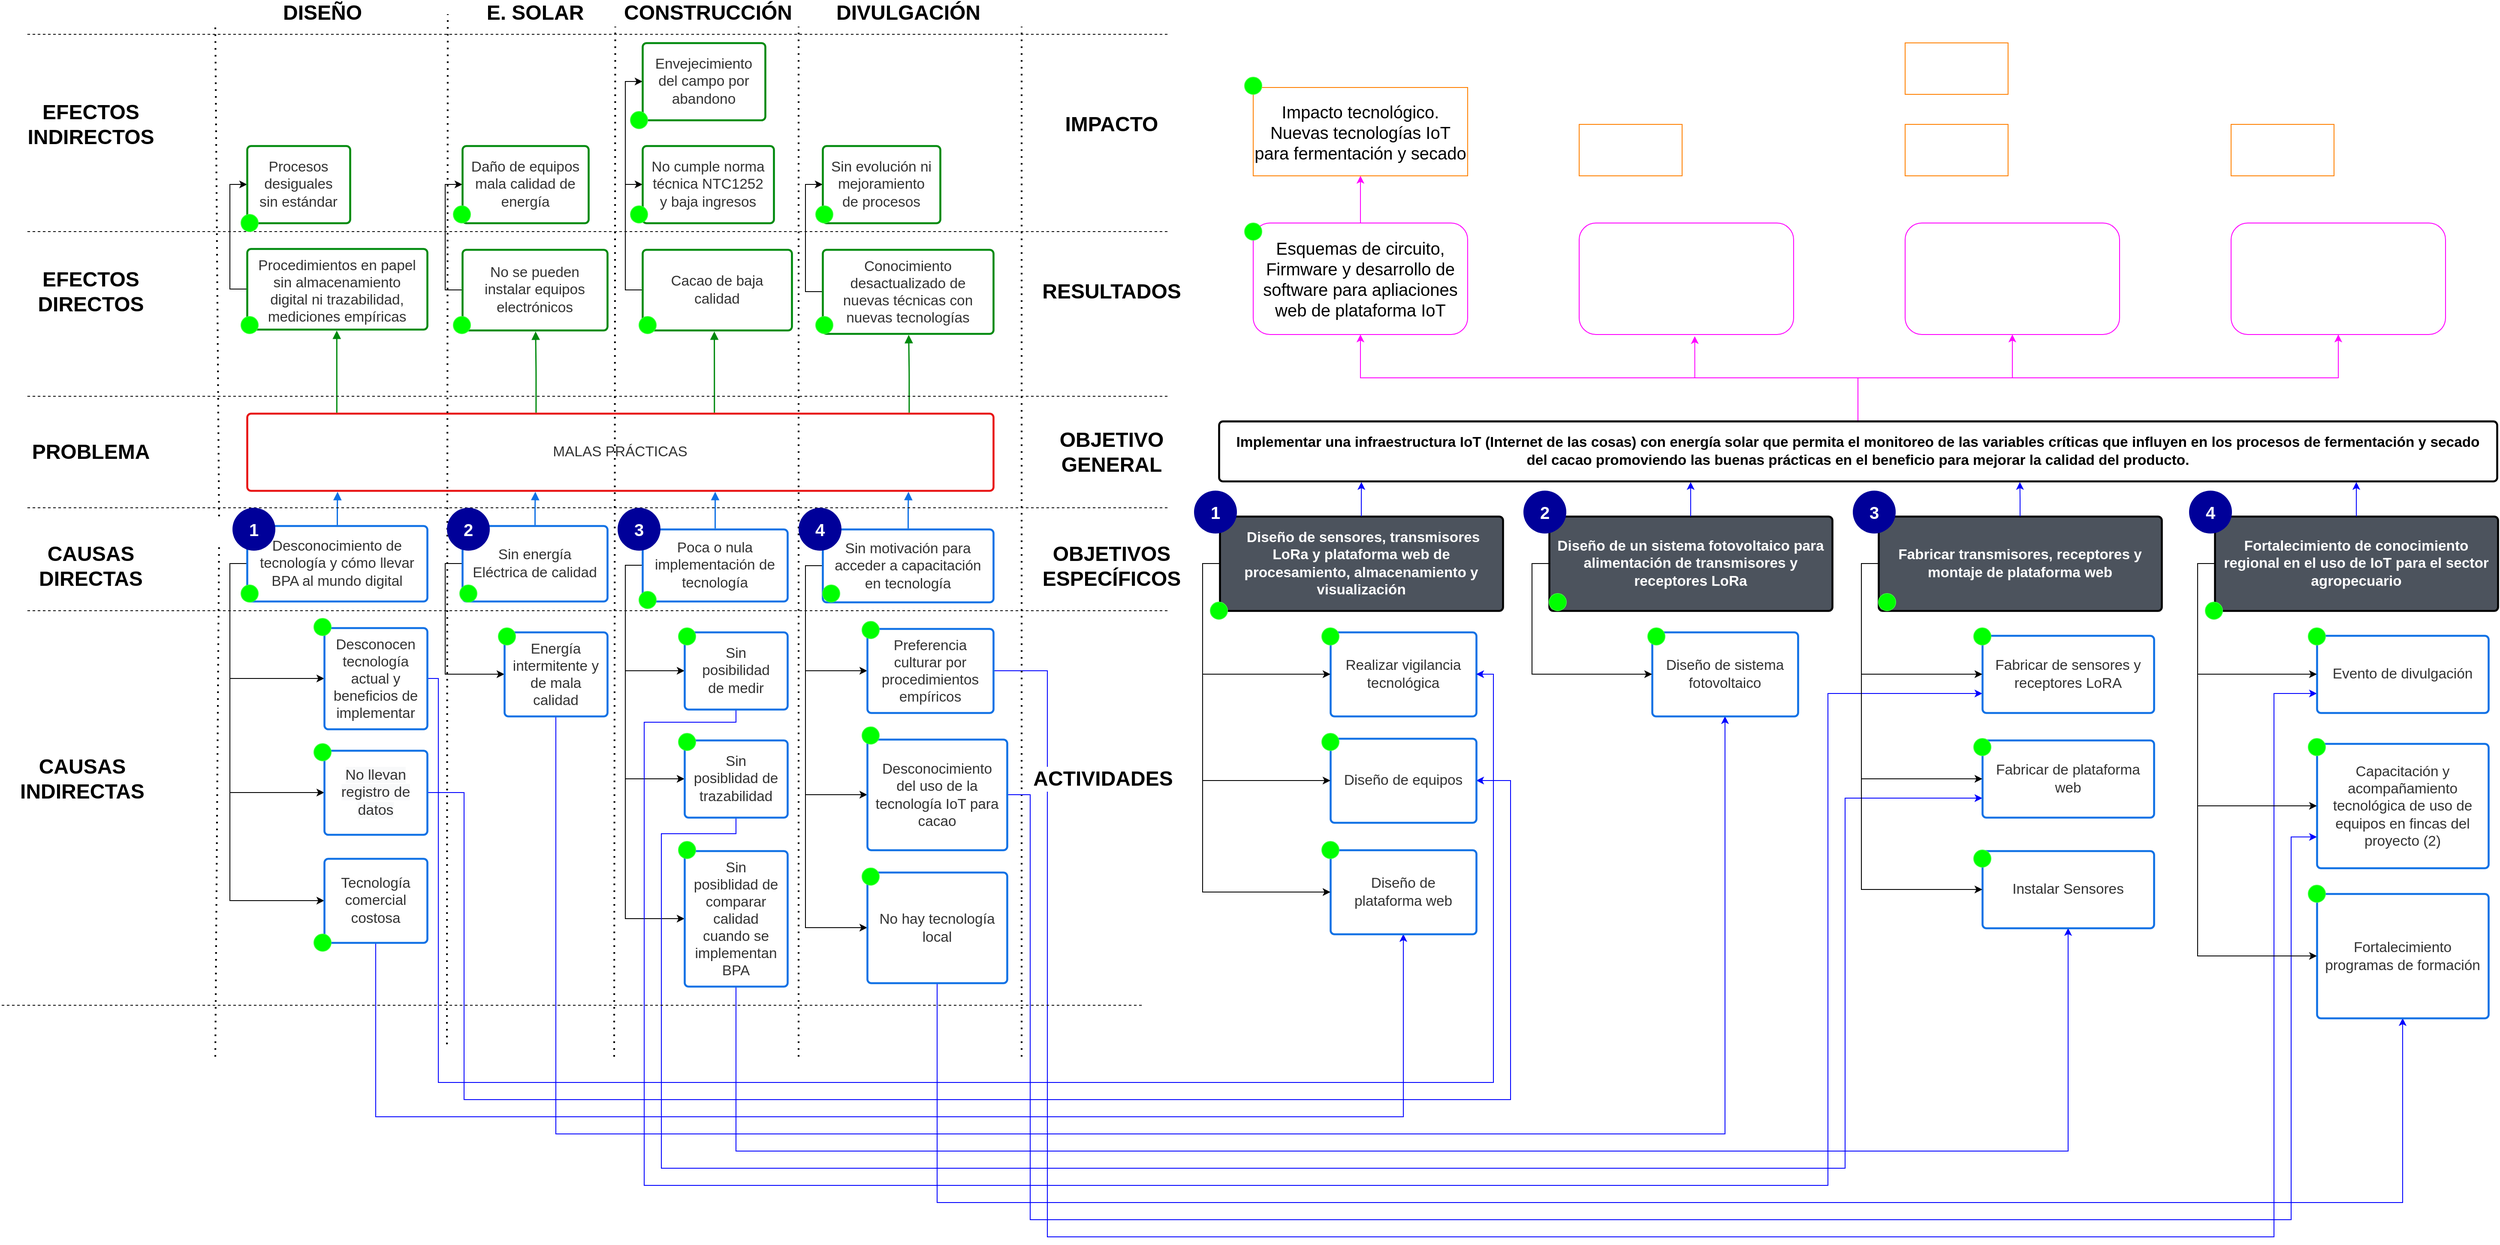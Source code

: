 <mxfile version="20.4.1" type="github" pages="2">
  <diagram id="nxbP9ufkAd6UfLEAyTEt" name="Arbol de problemas">
    <mxGraphModel dx="3671" dy="1524" grid="1" gridSize="10" guides="1" tooltips="1" connect="1" arrows="1" fold="1" page="1" pageScale="1" pageWidth="827" pageHeight="1169" math="0" shadow="0">
      <root>
        <mxCell id="0" />
        <mxCell id="1" parent="0" />
        <mxCell id="y1gLRwEpjePrzFJidSWK-38" style="edgeStyle=orthogonalEdgeStyle;rounded=0;orthogonalLoop=1;jettySize=auto;html=1;exitX=0;exitY=0.5;exitDx=0;exitDy=0;entryX=0;entryY=0.5;entryDx=0;entryDy=0;" parent="1" source="y1gLRwEpjePrzFJidSWK-4" target="y1gLRwEpjePrzFJidSWK-9" edge="1">
          <mxGeometry relative="1" as="geometry" />
        </mxCell>
        <mxCell id="y1PfEQ1NS_R_pBmvr7h7-12" style="edgeStyle=orthogonalEdgeStyle;rounded=0;orthogonalLoop=1;jettySize=auto;html=1;exitX=0;exitY=0.5;exitDx=0;exitDy=0;entryX=0;entryY=0.5;entryDx=0;entryDy=0;fontSize=20;fontColor=#FFFFFF;" parent="1" source="y1gLRwEpjePrzFJidSWK-4" target="y1PfEQ1NS_R_pBmvr7h7-11" edge="1">
          <mxGeometry relative="1" as="geometry" />
        </mxCell>
        <mxCell id="y1PfEQ1NS_R_pBmvr7h7-53" style="edgeStyle=orthogonalEdgeStyle;rounded=0;orthogonalLoop=1;jettySize=auto;html=1;exitX=0;exitY=0.5;exitDx=0;exitDy=0;entryX=0;entryY=0.5;entryDx=0;entryDy=0;fontSize=20;fontColor=#000000;" parent="1" source="y1gLRwEpjePrzFJidSWK-4" target="y1PfEQ1NS_R_pBmvr7h7-52" edge="1">
          <mxGeometry relative="1" as="geometry" />
        </mxCell>
        <UserObject label="Desconocimiento de tecnología y cómo llevar BPA al mundo digital" lucidchartObjectId="50w0yAb6vamF" id="y1gLRwEpjePrzFJidSWK-4">
          <mxCell style="html=1;overflow=block;blockSpacing=1;whiteSpace=wrap;fontSize=16.7;fontColor=#333333;align=center;spacing=9;strokeColor=#1071e5;strokeOpacity=100;rounded=1;absoluteArcSize=1;arcSize=9;strokeWidth=2.3;" parent="1" vertex="1">
            <mxGeometry x="-43" y="1221" width="210" height="88" as="geometry" />
          </mxCell>
        </UserObject>
        <UserObject label="MALAS PRÁCTICAS" lucidchartObjectId="nix0~V2PDqla" id="y1gLRwEpjePrzFJidSWK-5">
          <mxCell style="html=1;overflow=block;blockSpacing=1;whiteSpace=wrap;fontSize=16.7;fontColor=#333333;align=center;spacing=9;strokeColor=#e81313;strokeOpacity=100;rounded=1;absoluteArcSize=1;arcSize=9;strokeWidth=2.3;" parent="1" vertex="1">
            <mxGeometry x="-43" y="1090" width="870" height="90" as="geometry" />
          </mxCell>
        </UserObject>
        <mxCell id="y1gLRwEpjePrzFJidSWK-39" style="edgeStyle=orthogonalEdgeStyle;rounded=0;orthogonalLoop=1;jettySize=auto;html=1;exitX=0;exitY=0.5;exitDx=0;exitDy=0;entryX=0;entryY=0.5;entryDx=0;entryDy=0;" parent="1" source="y1gLRwEpjePrzFJidSWK-6" target="y1gLRwEpjePrzFJidSWK-11" edge="1">
          <mxGeometry relative="1" as="geometry" />
        </mxCell>
        <UserObject label="Sin energía Eléctrica de calidad" lucidchartObjectId="5vx0oRoR8o8n" id="y1gLRwEpjePrzFJidSWK-6">
          <mxCell style="html=1;overflow=block;blockSpacing=1;whiteSpace=wrap;fontSize=16.7;fontColor=#333333;align=center;spacing=9;strokeColor=#1071e5;strokeOpacity=100;rounded=1;absoluteArcSize=1;arcSize=9;strokeWidth=2.3;" parent="1" vertex="1">
            <mxGeometry x="208" y="1221" width="169" height="88" as="geometry" />
          </mxCell>
        </UserObject>
        <mxCell id="y1gLRwEpjePrzFJidSWK-41" style="edgeStyle=orthogonalEdgeStyle;rounded=0;orthogonalLoop=1;jettySize=auto;html=1;exitX=0;exitY=0.5;exitDx=0;exitDy=0;entryX=0;entryY=0.5;entryDx=0;entryDy=0;" parent="1" source="y1gLRwEpjePrzFJidSWK-7" target="y1gLRwEpjePrzFJidSWK-13" edge="1">
          <mxGeometry relative="1" as="geometry" />
        </mxCell>
        <mxCell id="y1gLRwEpjePrzFJidSWK-42" style="edgeStyle=orthogonalEdgeStyle;rounded=0;orthogonalLoop=1;jettySize=auto;html=1;exitX=0;exitY=0.5;exitDx=0;exitDy=0;entryX=0;entryY=0.5;entryDx=0;entryDy=0;" parent="1" source="y1gLRwEpjePrzFJidSWK-7" target="y1gLRwEpjePrzFJidSWK-10" edge="1">
          <mxGeometry relative="1" as="geometry" />
        </mxCell>
        <mxCell id="y1gLRwEpjePrzFJidSWK-43" style="edgeStyle=orthogonalEdgeStyle;rounded=0;orthogonalLoop=1;jettySize=auto;html=1;exitX=0;exitY=0.5;exitDx=0;exitDy=0;entryX=0;entryY=0.5;entryDx=0;entryDy=0;" parent="1" source="y1gLRwEpjePrzFJidSWK-7" target="y1gLRwEpjePrzFJidSWK-14" edge="1">
          <mxGeometry relative="1" as="geometry" />
        </mxCell>
        <UserObject label="Poca o nula implementación de tecnología" lucidchartObjectId="uwx0kRfbo4vk" id="y1gLRwEpjePrzFJidSWK-7">
          <mxCell style="html=1;overflow=block;blockSpacing=1;whiteSpace=wrap;fontSize=16.7;fontColor=#333333;align=center;spacing=9;strokeColor=#1071e5;strokeOpacity=100;rounded=1;absoluteArcSize=1;arcSize=9;strokeWidth=2.3;" parent="1" vertex="1">
            <mxGeometry x="418" y="1225" width="169" height="84" as="geometry" />
          </mxCell>
        </UserObject>
        <mxCell id="5jBU4jL0vWlWmlJcorjr-8" style="edgeStyle=orthogonalEdgeStyle;rounded=0;orthogonalLoop=1;jettySize=auto;html=1;exitX=0;exitY=0.5;exitDx=0;exitDy=0;entryX=0;entryY=0.5;entryDx=0;entryDy=0;" parent="1" source="y1gLRwEpjePrzFJidSWK-8" target="y1gLRwEpjePrzFJidSWK-21" edge="1">
          <mxGeometry relative="1" as="geometry" />
        </mxCell>
        <mxCell id="y1PfEQ1NS_R_pBmvr7h7-48" style="edgeStyle=orthogonalEdgeStyle;rounded=0;orthogonalLoop=1;jettySize=auto;html=1;exitX=0;exitY=0.5;exitDx=0;exitDy=0;entryX=0;entryY=0.5;entryDx=0;entryDy=0;fontSize=20;fontColor=#000000;" parent="1" source="y1gLRwEpjePrzFJidSWK-8" target="y1PfEQ1NS_R_pBmvr7h7-47" edge="1">
          <mxGeometry relative="1" as="geometry" />
        </mxCell>
        <mxCell id="y1PfEQ1NS_R_pBmvr7h7-64" style="edgeStyle=orthogonalEdgeStyle;rounded=0;orthogonalLoop=1;jettySize=auto;html=1;exitX=0;exitY=0.5;exitDx=0;exitDy=0;entryX=0;entryY=0.5;entryDx=0;entryDy=0;fontSize=20;fontColor=#000000;" parent="1" source="y1gLRwEpjePrzFJidSWK-8" target="y1PfEQ1NS_R_pBmvr7h7-63" edge="1">
          <mxGeometry relative="1" as="geometry" />
        </mxCell>
        <UserObject label="Sin motivación para acceder a capacitación en tecnología" lucidchartObjectId="0yx0bYM9q7a3" id="y1gLRwEpjePrzFJidSWK-8">
          <mxCell style="html=1;overflow=block;blockSpacing=1;whiteSpace=wrap;fontSize=16.7;fontColor=#333333;align=center;spacing=9;strokeColor=#1071e5;strokeOpacity=100;rounded=1;absoluteArcSize=1;arcSize=9;strokeWidth=2.3;" parent="1" vertex="1">
            <mxGeometry x="628" y="1225" width="199" height="85" as="geometry" />
          </mxCell>
        </UserObject>
        <mxCell id="Dnhiyiwgh37lcLuEltPn-53" style="edgeStyle=orthogonalEdgeStyle;rounded=0;orthogonalLoop=1;jettySize=auto;html=1;exitX=1;exitY=0.5;exitDx=0;exitDy=0;entryX=1;entryY=0.5;entryDx=0;entryDy=0;fontFamily=Helvetica;fontSize=12;fontColor=default;strokeColor=#0000FF;" edge="1" parent="1" source="y1gLRwEpjePrzFJidSWK-9" target="y1PfEQ1NS_R_pBmvr7h7-15">
          <mxGeometry relative="1" as="geometry">
            <Array as="points">
              <mxPoint x="210" y="1532" />
              <mxPoint x="210" y="1890" />
              <mxPoint x="1430" y="1890" />
              <mxPoint x="1430" y="1518" />
            </Array>
          </mxGeometry>
        </mxCell>
        <UserObject label="&lt;span style=&quot;color: rgb(51, 51, 51); font-family: Helvetica; font-size: 17px; font-style: normal; font-variant-ligatures: normal; font-variant-caps: normal; font-weight: 400; letter-spacing: normal; orphans: 2; text-align: center; text-indent: 0px; text-transform: none; widows: 2; word-spacing: 0px; -webkit-text-stroke-width: 0px; background-color: rgb(248, 249, 250); text-decoration-thickness: initial; text-decoration-style: initial; text-decoration-color: initial; float: none; display: inline !important;&quot;&gt;No llevan registro de datos&lt;/span&gt;&lt;br&gt;" lucidchartObjectId="GBx0LkfUUHu6" id="y1gLRwEpjePrzFJidSWK-9">
          <mxCell style="html=1;overflow=block;blockSpacing=1;whiteSpace=wrap;fontSize=16.7;fontColor=#333333;align=center;spacing=9;strokeColor=#1071e5;strokeOpacity=100;rounded=1;absoluteArcSize=1;arcSize=9;strokeWidth=2.3;" parent="1" vertex="1">
            <mxGeometry x="47" y="1483" width="120" height="98" as="geometry" />
          </mxCell>
        </UserObject>
        <mxCell id="Dnhiyiwgh37lcLuEltPn-57" style="edgeStyle=orthogonalEdgeStyle;rounded=0;orthogonalLoop=1;jettySize=auto;html=1;exitX=0.5;exitY=1;exitDx=0;exitDy=0;entryX=0;entryY=0.75;entryDx=0;entryDy=0;fontFamily=Helvetica;fontSize=12;fontColor=default;strokeColor=#0000FF;" edge="1" parent="1" source="y1gLRwEpjePrzFJidSWK-10" target="y1PfEQ1NS_R_pBmvr7h7-24">
          <mxGeometry relative="1" as="geometry">
            <Array as="points">
              <mxPoint x="527" y="1580" />
              <mxPoint x="440" y="1580" />
              <mxPoint x="440" y="1970" />
              <mxPoint x="1820" y="1970" />
              <mxPoint x="1820" y="1539" />
            </Array>
          </mxGeometry>
        </mxCell>
        <UserObject label="Sin posiblidad de trazabilidad" lucidchartObjectId="3Bx0pORC3kEz" id="y1gLRwEpjePrzFJidSWK-10">
          <mxCell style="html=1;overflow=block;blockSpacing=1;whiteSpace=wrap;fontSize=16.7;fontColor=#333333;align=center;spacing=9;strokeColor=#1071e5;strokeOpacity=100;rounded=1;absoluteArcSize=1;arcSize=9;strokeWidth=2.3;" parent="1" vertex="1">
            <mxGeometry x="467" y="1471" width="120" height="90" as="geometry" />
          </mxCell>
        </UserObject>
        <mxCell id="Dnhiyiwgh37lcLuEltPn-55" style="edgeStyle=orthogonalEdgeStyle;rounded=0;orthogonalLoop=1;jettySize=auto;html=1;exitX=0.5;exitY=1;exitDx=0;exitDy=0;entryX=0.5;entryY=1;entryDx=0;entryDy=0;fontFamily=Helvetica;fontSize=12;fontColor=default;strokeColor=#0000FF;" edge="1" parent="1" source="y1gLRwEpjePrzFJidSWK-11" target="y1PfEQ1NS_R_pBmvr7h7-20">
          <mxGeometry relative="1" as="geometry">
            <Array as="points">
              <mxPoint x="317" y="1930" />
              <mxPoint x="1680" y="1930" />
            </Array>
          </mxGeometry>
        </mxCell>
        <UserObject label="Energía intermitente y de mala calidad" lucidchartObjectId="NCx0BWLgL4xI" id="y1gLRwEpjePrzFJidSWK-11">
          <mxCell style="html=1;overflow=block;blockSpacing=1;whiteSpace=wrap;fontSize=16.7;fontColor=#333333;align=center;spacing=9;strokeColor=#1071e5;strokeOpacity=100;rounded=1;absoluteArcSize=1;arcSize=9;strokeWidth=2.3;" parent="1" vertex="1">
            <mxGeometry x="257" y="1345" width="120" height="98" as="geometry" />
          </mxCell>
        </UserObject>
        <mxCell id="Dnhiyiwgh37lcLuEltPn-58" style="edgeStyle=orthogonalEdgeStyle;rounded=0;orthogonalLoop=1;jettySize=auto;html=1;exitX=0.5;exitY=1;exitDx=0;exitDy=0;entryX=0;entryY=0.75;entryDx=0;entryDy=0;fontFamily=Helvetica;fontSize=12;fontColor=default;strokeColor=#0000FF;" edge="1" parent="1" source="y1gLRwEpjePrzFJidSWK-13" target="y1PfEQ1NS_R_pBmvr7h7-23">
          <mxGeometry relative="1" as="geometry">
            <Array as="points">
              <mxPoint x="527" y="1450" />
              <mxPoint x="420" y="1450" />
              <mxPoint x="420" y="1990" />
              <mxPoint x="1800" y="1990" />
              <mxPoint x="1800" y="1417" />
            </Array>
          </mxGeometry>
        </mxCell>
        <UserObject label="Sin posibilidad de medir" lucidchartObjectId="gDx0V2t9FzL9" id="y1gLRwEpjePrzFJidSWK-13">
          <mxCell style="html=1;overflow=block;blockSpacing=1;whiteSpace=wrap;fontSize=16.7;fontColor=#333333;align=center;spacing=9;strokeColor=#1071e5;strokeOpacity=100;rounded=1;absoluteArcSize=1;arcSize=9;strokeWidth=2.3;" parent="1" vertex="1">
            <mxGeometry x="467" y="1345" width="120" height="90" as="geometry" />
          </mxCell>
        </UserObject>
        <mxCell id="Dnhiyiwgh37lcLuEltPn-56" style="edgeStyle=orthogonalEdgeStyle;rounded=0;orthogonalLoop=1;jettySize=auto;html=1;exitX=0.5;exitY=1;exitDx=0;exitDy=0;entryX=0.5;entryY=1;entryDx=0;entryDy=0;fontFamily=Helvetica;fontSize=12;fontColor=default;strokeColor=#0000FF;" edge="1" parent="1" source="y1gLRwEpjePrzFJidSWK-14" target="y1PfEQ1NS_R_pBmvr7h7-43">
          <mxGeometry relative="1" as="geometry">
            <Array as="points">
              <mxPoint x="527" y="1950" />
              <mxPoint x="2080" y="1950" />
            </Array>
          </mxGeometry>
        </mxCell>
        <UserObject label="Sin posiblidad de comparar calidad cuando se implementan BPA" lucidchartObjectId="NDx0eiq1Wggg" id="y1gLRwEpjePrzFJidSWK-14">
          <mxCell style="html=1;overflow=block;blockSpacing=1;whiteSpace=wrap;fontSize=16.7;fontColor=#333333;align=center;spacing=9;strokeColor=#1071e5;strokeOpacity=100;rounded=1;absoluteArcSize=1;arcSize=9;strokeWidth=2.3;" parent="1" vertex="1">
            <mxGeometry x="467" y="1600" width="120" height="158" as="geometry" />
          </mxCell>
        </UserObject>
        <mxCell id="Dnhiyiwgh37lcLuEltPn-61" style="edgeStyle=orthogonalEdgeStyle;rounded=0;orthogonalLoop=1;jettySize=auto;html=1;exitX=1;exitY=0.5;exitDx=0;exitDy=0;entryX=0;entryY=0.75;entryDx=0;entryDy=0;fontFamily=Helvetica;fontSize=12;fontColor=default;strokeColor=#0000FF;" edge="1" parent="1" source="y1gLRwEpjePrzFJidSWK-21" target="y1PfEQ1NS_R_pBmvr7h7-29">
          <mxGeometry relative="1" as="geometry">
            <Array as="points">
              <mxPoint x="890" y="1390" />
              <mxPoint x="890" y="2050" />
              <mxPoint x="2320" y="2050" />
              <mxPoint x="2320" y="1417" />
            </Array>
          </mxGeometry>
        </mxCell>
        <UserObject label="Preferencia culturar por procedimientos empíricos" lucidchartObjectId="iGx0gmcVgOEP" id="y1gLRwEpjePrzFJidSWK-21">
          <mxCell style="html=1;overflow=block;blockSpacing=1;whiteSpace=wrap;fontSize=16.7;fontColor=#333333;align=center;spacing=9;strokeColor=#1071e5;strokeOpacity=100;rounded=1;absoluteArcSize=1;arcSize=9;strokeWidth=2.3;" parent="1" vertex="1">
            <mxGeometry x="680" y="1341" width="147" height="98" as="geometry" />
          </mxCell>
        </UserObject>
        <UserObject label="" lucidchartObjectId="vHx0NTHHManW" id="y1gLRwEpjePrzFJidSWK-23">
          <mxCell style="html=1;jettySize=18;whiteSpace=wrap;fontSize=13;strokeColor=#1071e5;strokeOpacity=100;strokeWidth=1.5;rounded=1;arcSize=12;edgeStyle=orthogonalEdgeStyle;startArrow=none;endArrow=block;endFill=1;exitX=0.5;exitY=-0.012;exitPerimeter=0;entryX=0.121;entryY=1.012;entryPerimeter=0;" parent="1" source="y1gLRwEpjePrzFJidSWK-4" target="y1gLRwEpjePrzFJidSWK-5" edge="1">
            <mxGeometry width="100" height="100" relative="1" as="geometry">
              <Array as="points" />
            </mxGeometry>
          </mxCell>
        </UserObject>
        <UserObject label="" lucidchartObjectId="xHx0nz4e0jUj" id="y1gLRwEpjePrzFJidSWK-24">
          <mxCell style="html=1;jettySize=18;whiteSpace=wrap;fontSize=13;strokeColor=#1071e5;strokeOpacity=100;strokeWidth=1.5;rounded=1;arcSize=12;edgeStyle=orthogonalEdgeStyle;startArrow=none;endArrow=block;endFill=1;exitX=0.5;exitY=-0.012;exitPerimeter=0;entryX=0.386;entryY=1.012;entryPerimeter=0;" parent="1" source="y1gLRwEpjePrzFJidSWK-6" target="y1gLRwEpjePrzFJidSWK-5" edge="1">
            <mxGeometry width="100" height="100" relative="1" as="geometry">
              <Array as="points" />
            </mxGeometry>
          </mxCell>
        </UserObject>
        <UserObject label="" lucidchartObjectId="zHx0vyu-2az-" id="y1gLRwEpjePrzFJidSWK-25">
          <mxCell style="html=1;jettySize=18;whiteSpace=wrap;fontSize=13;strokeColor=#1071e5;strokeOpacity=100;strokeWidth=1.5;rounded=1;arcSize=12;edgeStyle=orthogonalEdgeStyle;startArrow=none;endArrow=block;endFill=1;exitX=0.5;exitY=-0.013;exitPerimeter=0;entryX=0.627;entryY=1.012;entryPerimeter=0;" parent="1" source="y1gLRwEpjePrzFJidSWK-7" target="y1gLRwEpjePrzFJidSWK-5" edge="1">
            <mxGeometry width="100" height="100" relative="1" as="geometry">
              <Array as="points" />
            </mxGeometry>
          </mxCell>
        </UserObject>
        <UserObject label="" lucidchartObjectId="BHx0bPGhEJXR" id="y1gLRwEpjePrzFJidSWK-26">
          <mxCell style="html=1;jettySize=18;whiteSpace=wrap;fontSize=13;strokeColor=#1071e5;strokeOpacity=100;strokeWidth=1.5;rounded=1;arcSize=12;edgeStyle=orthogonalEdgeStyle;startArrow=none;endArrow=block;endFill=1;exitX=0.5;exitY=-0.013;exitPerimeter=0;entryX=0.886;entryY=1.012;entryPerimeter=0;" parent="1" source="y1gLRwEpjePrzFJidSWK-8" target="y1gLRwEpjePrzFJidSWK-5" edge="1">
            <mxGeometry width="100" height="100" relative="1" as="geometry">
              <Array as="points" />
            </mxGeometry>
          </mxCell>
        </UserObject>
        <mxCell id="5jBU4jL0vWlWmlJcorjr-9" style="edgeStyle=orthogonalEdgeStyle;rounded=0;orthogonalLoop=1;jettySize=auto;html=1;exitX=0;exitY=0.5;exitDx=0;exitDy=0;entryX=0;entryY=0.5;entryDx=0;entryDy=0;" parent="1" source="y1gLRwEpjePrzFJidSWK-27" target="y1gLRwEpjePrzFJidSWK-35" edge="1">
          <mxGeometry relative="1" as="geometry" />
        </mxCell>
        <UserObject label="Procedimientos en papel sin almacenamiento digital ni trazabilidad, mediciones empíricas" lucidchartObjectId="PHx09gBbS~Wa" id="y1gLRwEpjePrzFJidSWK-27">
          <mxCell style="html=1;overflow=block;blockSpacing=1;whiteSpace=wrap;fontSize=16.7;fontColor=#333333;align=center;spacing=9;strokeColor=#008a0e;strokeOpacity=100;rounded=1;absoluteArcSize=1;arcSize=9;strokeWidth=2.3;" parent="1" vertex="1">
            <mxGeometry x="-43" y="898" width="210" height="94" as="geometry" />
          </mxCell>
        </UserObject>
        <mxCell id="5jBU4jL0vWlWmlJcorjr-10" style="edgeStyle=orthogonalEdgeStyle;rounded=0;orthogonalLoop=1;jettySize=auto;html=1;exitX=0;exitY=0.5;exitDx=0;exitDy=0;entryX=0;entryY=0.5;entryDx=0;entryDy=0;" parent="1" source="y1gLRwEpjePrzFJidSWK-28" target="y1gLRwEpjePrzFJidSWK-36" edge="1">
          <mxGeometry relative="1" as="geometry" />
        </mxCell>
        <UserObject label="No se pueden instalar equipos electrónicos" lucidchartObjectId="8Hx0z74Eu40t" id="y1gLRwEpjePrzFJidSWK-28">
          <mxCell style="html=1;overflow=block;blockSpacing=1;whiteSpace=wrap;fontSize=16.7;fontColor=#333333;align=center;spacing=9;strokeColor=#008a0e;strokeOpacity=100;rounded=1;absoluteArcSize=1;arcSize=9;strokeWidth=2.3;" parent="1" vertex="1">
            <mxGeometry x="208" y="899" width="169" height="94" as="geometry" />
          </mxCell>
        </UserObject>
        <mxCell id="5jBU4jL0vWlWmlJcorjr-11" style="edgeStyle=orthogonalEdgeStyle;rounded=0;orthogonalLoop=1;jettySize=auto;html=1;exitX=0;exitY=0.5;exitDx=0;exitDy=0;entryX=0;entryY=0.5;entryDx=0;entryDy=0;" parent="1" source="y1gLRwEpjePrzFJidSWK-29" target="y1gLRwEpjePrzFJidSWK-37" edge="1">
          <mxGeometry relative="1" as="geometry" />
        </mxCell>
        <mxCell id="5jBU4jL0vWlWmlJcorjr-12" style="edgeStyle=orthogonalEdgeStyle;rounded=0;orthogonalLoop=1;jettySize=auto;html=1;exitX=0;exitY=0.5;exitDx=0;exitDy=0;entryX=0;entryY=0.5;entryDx=0;entryDy=0;" parent="1" source="y1gLRwEpjePrzFJidSWK-29" target="5jBU4jL0vWlWmlJcorjr-3" edge="1">
          <mxGeometry relative="1" as="geometry" />
        </mxCell>
        <UserObject label="Cacao de baja calidad" lucidchartObjectId=".Hx0B2oDnWfM" id="y1gLRwEpjePrzFJidSWK-29">
          <mxCell style="html=1;overflow=block;blockSpacing=1;whiteSpace=wrap;fontSize=16.7;fontColor=#333333;align=center;spacing=9;strokeColor=#008a0e;strokeOpacity=100;rounded=1;absoluteArcSize=1;arcSize=9;strokeWidth=2.3;" parent="1" vertex="1">
            <mxGeometry x="418" y="899" width="174" height="94" as="geometry" />
          </mxCell>
        </UserObject>
        <mxCell id="5jBU4jL0vWlWmlJcorjr-13" style="edgeStyle=orthogonalEdgeStyle;rounded=0;orthogonalLoop=1;jettySize=auto;html=1;exitX=0;exitY=0.5;exitDx=0;exitDy=0;entryX=0;entryY=0.5;entryDx=0;entryDy=0;" parent="1" source="y1gLRwEpjePrzFJidSWK-30" target="5jBU4jL0vWlWmlJcorjr-1" edge="1">
          <mxGeometry relative="1" as="geometry" />
        </mxCell>
        <UserObject label="Conocimiento desactualizado de nuevas técnicas con nuevas tecnologías" lucidchartObjectId="zIx0m9s~_KKR" id="y1gLRwEpjePrzFJidSWK-30">
          <mxCell style="html=1;overflow=block;blockSpacing=1;whiteSpace=wrap;fontSize=16.7;fontColor=#333333;align=center;spacing=9;strokeColor=#008a0e;strokeOpacity=100;rounded=1;absoluteArcSize=1;arcSize=9;strokeWidth=2.3;" parent="1" vertex="1">
            <mxGeometry x="628" y="899" width="199" height="98" as="geometry" />
          </mxCell>
        </UserObject>
        <UserObject label="" lucidchartObjectId="LIx0cviYYW0X" id="y1gLRwEpjePrzFJidSWK-31">
          <mxCell style="html=1;jettySize=18;whiteSpace=wrap;fontSize=13;strokeColor=#008a0e;strokeOpacity=100;strokeWidth=1.5;rounded=1;arcSize=12;edgeStyle=orthogonalEdgeStyle;startArrow=none;endArrow=block;endFill=1;exitX=0.12;exitY=-0.012;exitPerimeter=0;entryX=0.497;entryY=1.012;entryPerimeter=0;" parent="1" source="y1gLRwEpjePrzFJidSWK-5" target="y1gLRwEpjePrzFJidSWK-27" edge="1">
            <mxGeometry width="100" height="100" relative="1" as="geometry">
              <Array as="points" />
            </mxGeometry>
          </mxCell>
        </UserObject>
        <UserObject label="" lucidchartObjectId="WIx0hoiDE~Fc" id="y1gLRwEpjePrzFJidSWK-32">
          <mxCell style="html=1;jettySize=18;whiteSpace=wrap;fontSize=13;strokeColor=#008a0e;strokeOpacity=100;strokeWidth=1.5;rounded=1;arcSize=12;edgeStyle=orthogonalEdgeStyle;startArrow=none;endArrow=block;endFill=1;exitX=0.387;exitY=-0.012;exitPerimeter=0;entryX=0.504;entryY=1.012;entryPerimeter=0;" parent="1" source="y1gLRwEpjePrzFJidSWK-5" target="y1gLRwEpjePrzFJidSWK-28" edge="1">
            <mxGeometry width="100" height="100" relative="1" as="geometry">
              <Array as="points" />
            </mxGeometry>
          </mxCell>
        </UserObject>
        <UserObject label="" lucidchartObjectId="0Ix01q2j21pl" id="y1gLRwEpjePrzFJidSWK-33">
          <mxCell style="html=1;jettySize=18;whiteSpace=wrap;fontSize=13;strokeColor=#008a0e;strokeOpacity=100;strokeWidth=1.5;rounded=1;arcSize=12;edgeStyle=orthogonalEdgeStyle;startArrow=none;endArrow=block;endFill=1;exitX=0.626;exitY=-0.012;exitPerimeter=0;entryX=0.48;entryY=1.012;entryPerimeter=0;" parent="1" source="y1gLRwEpjePrzFJidSWK-5" target="y1gLRwEpjePrzFJidSWK-29" edge="1">
            <mxGeometry width="100" height="100" relative="1" as="geometry">
              <Array as="points" />
            </mxGeometry>
          </mxCell>
        </UserObject>
        <UserObject label="" lucidchartObjectId="7Ix0qphxRs9T" id="y1gLRwEpjePrzFJidSWK-34">
          <mxCell style="html=1;jettySize=18;whiteSpace=wrap;fontSize=13;strokeColor=#008a0e;strokeOpacity=100;strokeWidth=1.5;rounded=1;arcSize=12;edgeStyle=orthogonalEdgeStyle;startArrow=none;endArrow=block;endFill=1;exitX=0.887;exitY=-0.012;exitPerimeter=0;entryX=0.503;entryY=1.011;entryPerimeter=0;" parent="1" source="y1gLRwEpjePrzFJidSWK-5" target="y1gLRwEpjePrzFJidSWK-30" edge="1">
            <mxGeometry width="100" height="100" relative="1" as="geometry">
              <Array as="points" />
            </mxGeometry>
          </mxCell>
        </UserObject>
        <UserObject label="Procesos desiguales sin estándar" lucidchartObjectId="TUx0KD6sIN2B" id="y1gLRwEpjePrzFJidSWK-35">
          <mxCell style="html=1;overflow=block;blockSpacing=1;whiteSpace=wrap;fontSize=16.7;fontColor=#333333;align=center;spacing=9;strokeColor=#008a0e;strokeOpacity=100;rounded=1;absoluteArcSize=1;arcSize=9;strokeWidth=2.3;" parent="1" vertex="1">
            <mxGeometry x="-43" y="778" width="120" height="90" as="geometry" />
          </mxCell>
        </UserObject>
        <UserObject label="Daño de equipos mala calidad de energía" lucidchartObjectId="XUx0ePm0GKDe" id="y1gLRwEpjePrzFJidSWK-36">
          <mxCell style="html=1;overflow=block;blockSpacing=1;whiteSpace=wrap;fontSize=16.7;fontColor=#333333;align=center;spacing=9;strokeColor=#008a0e;strokeOpacity=100;rounded=1;absoluteArcSize=1;arcSize=9;strokeWidth=2.3;" parent="1" vertex="1">
            <mxGeometry x="208" y="778" width="147" height="90" as="geometry" />
          </mxCell>
        </UserObject>
        <UserObject label="No cumple norma técnica NTC1252 y baja ingresos" lucidchartObjectId="1Ux0ggHsKn-0" id="y1gLRwEpjePrzFJidSWK-37">
          <mxCell style="html=1;overflow=block;blockSpacing=1;whiteSpace=wrap;fontSize=16.7;fontColor=#333333;align=center;spacing=9;strokeColor=#008a0e;strokeOpacity=100;rounded=1;absoluteArcSize=1;arcSize=9;strokeWidth=2.3;" parent="1" vertex="1">
            <mxGeometry x="418" y="778" width="153" height="90" as="geometry" />
          </mxCell>
        </UserObject>
        <UserObject label="Sin evolución ni mejoramiento de procesos" lucidchartObjectId="1Ux0ggHsKn-0" id="5jBU4jL0vWlWmlJcorjr-1">
          <mxCell style="html=1;overflow=block;blockSpacing=1;whiteSpace=wrap;fontSize=16.7;fontColor=#333333;align=center;spacing=9;strokeColor=#008a0e;strokeOpacity=100;rounded=1;absoluteArcSize=1;arcSize=9;strokeWidth=2.3;" parent="1" vertex="1">
            <mxGeometry x="628" y="778" width="137" height="90" as="geometry" />
          </mxCell>
        </UserObject>
        <UserObject label="Envejecimiento del campo por abandono" lucidchartObjectId="1Ux0ggHsKn-0" id="5jBU4jL0vWlWmlJcorjr-3">
          <mxCell style="html=1;overflow=block;blockSpacing=1;whiteSpace=wrap;fontSize=16.7;fontColor=#333333;align=center;spacing=9;strokeColor=#008a0e;strokeOpacity=100;rounded=1;absoluteArcSize=1;arcSize=9;strokeWidth=2.3;" parent="1" vertex="1">
            <mxGeometry x="418" y="658" width="143" height="90" as="geometry" />
          </mxCell>
        </UserObject>
        <mxCell id="5jBU4jL0vWlWmlJcorjr-15" value="" style="endArrow=none;dashed=1;html=1;dashPattern=1 3;strokeWidth=2;rounded=0;" parent="1" edge="1">
          <mxGeometry width="50" height="50" relative="1" as="geometry">
            <mxPoint x="190" y="1825.5" as="sourcePoint" />
            <mxPoint x="191" y="624.5" as="targetPoint" />
          </mxGeometry>
        </mxCell>
        <mxCell id="5jBU4jL0vWlWmlJcorjr-16" value="" style="endArrow=none;dashed=1;html=1;dashPattern=1 3;strokeWidth=2;rounded=0;" parent="1" edge="1">
          <mxGeometry width="50" height="50" relative="1" as="geometry">
            <mxPoint x="385" y="1840" as="sourcePoint" />
            <mxPoint x="386.29" y="639" as="targetPoint" />
          </mxGeometry>
        </mxCell>
        <mxCell id="5jBU4jL0vWlWmlJcorjr-17" value="" style="endArrow=none;dashed=1;html=1;dashPattern=1 3;strokeWidth=2;rounded=0;" parent="1" edge="1">
          <mxGeometry width="50" height="50" relative="1" as="geometry">
            <mxPoint x="600" y="1840" as="sourcePoint" />
            <mxPoint x="600" y="639" as="targetPoint" />
          </mxGeometry>
        </mxCell>
        <mxCell id="5jBU4jL0vWlWmlJcorjr-18" value="" style="endArrow=none;dashed=1;html=1;dashPattern=1 3;strokeWidth=2;rounded=0;" parent="1" edge="1">
          <mxGeometry width="50" height="50" relative="1" as="geometry">
            <mxPoint x="860" y="1840" as="sourcePoint" />
            <mxPoint x="860" y="639" as="targetPoint" />
          </mxGeometry>
        </mxCell>
        <mxCell id="5jBU4jL0vWlWmlJcorjr-19" value="" style="endArrow=none;dashed=1;html=1;dashPattern=1 3;strokeWidth=2;rounded=0;startArrow=none;" parent="1" edge="1">
          <mxGeometry width="50" height="50" relative="1" as="geometry">
            <mxPoint x="-75.619" y="1210" as="sourcePoint" />
            <mxPoint x="-80" y="639" as="targetPoint" />
          </mxGeometry>
        </mxCell>
        <mxCell id="5jBU4jL0vWlWmlJcorjr-20" value="&lt;font style=&quot;font-size: 24px;&quot;&gt;&lt;b&gt;OBJETIVOS ESPECÍFICOS&lt;/b&gt;&lt;/font&gt;" style="text;html=1;strokeColor=none;fillColor=none;align=center;verticalAlign=middle;whiteSpace=wrap;rounded=0;labelBackgroundColor=#ffffff;" parent="1" vertex="1">
          <mxGeometry x="880" y="1237.5" width="170" height="60" as="geometry" />
        </mxCell>
        <mxCell id="5jBU4jL0vWlWmlJcorjr-21" value="&lt;span style=&quot;font-size: 24px;&quot;&gt;&lt;b&gt;E. SOLAR&lt;/b&gt;&lt;/span&gt;" style="text;html=1;strokeColor=none;fillColor=none;align=center;verticalAlign=middle;whiteSpace=wrap;rounded=0;labelBackgroundColor=#ffffff;" parent="1" vertex="1">
          <mxGeometry x="217.5" y="608" width="150" height="30" as="geometry" />
        </mxCell>
        <mxCell id="5jBU4jL0vWlWmlJcorjr-22" value="&lt;span style=&quot;font-size: 24px;&quot;&gt;&lt;b&gt;CONSTRUCCIÓN&lt;/b&gt;&lt;/span&gt;" style="text;html=1;strokeColor=none;fillColor=none;align=center;verticalAlign=middle;whiteSpace=wrap;rounded=0;labelBackgroundColor=#ffffff;" parent="1" vertex="1">
          <mxGeometry x="380" y="608" width="229" height="30" as="geometry" />
        </mxCell>
        <mxCell id="5jBU4jL0vWlWmlJcorjr-23" value="&lt;font style=&quot;font-size: 24px;&quot;&gt;&lt;b&gt;DIVULGACIÓN&lt;/b&gt;&lt;/font&gt;" style="text;html=1;strokeColor=none;fillColor=none;align=center;verticalAlign=middle;whiteSpace=wrap;rounded=0;labelBackgroundColor=#ffffff;" parent="1" vertex="1">
          <mxGeometry x="633.75" y="608" width="187.5" height="30" as="geometry" />
        </mxCell>
        <mxCell id="ZrvnaW-O_str4oIsPL8D-1" value="" style="endArrow=none;dashed=1;html=1;rounded=0;fontSize=18;" parent="1" edge="1">
          <mxGeometry width="50" height="50" relative="1" as="geometry">
            <mxPoint x="1030" y="1320" as="sourcePoint" />
            <mxPoint x="-300" y="1320" as="targetPoint" />
          </mxGeometry>
        </mxCell>
        <mxCell id="ZrvnaW-O_str4oIsPL8D-2" value="" style="endArrow=none;dashed=1;html=1;rounded=0;fontSize=18;" parent="1" edge="1">
          <mxGeometry width="50" height="50" relative="1" as="geometry">
            <mxPoint x="1000" y="1780" as="sourcePoint" />
            <mxPoint x="-330" y="1780" as="targetPoint" />
          </mxGeometry>
        </mxCell>
        <mxCell id="ZrvnaW-O_str4oIsPL8D-3" value="" style="endArrow=none;dashed=1;html=1;rounded=0;fontSize=18;" parent="1" edge="1">
          <mxGeometry width="50" height="50" relative="1" as="geometry">
            <mxPoint x="1030" y="1200" as="sourcePoint" />
            <mxPoint x="-300" y="1200" as="targetPoint" />
          </mxGeometry>
        </mxCell>
        <mxCell id="ZrvnaW-O_str4oIsPL8D-4" value="" style="endArrow=none;dashed=1;html=1;rounded=0;fontSize=18;" parent="1" edge="1">
          <mxGeometry width="50" height="50" relative="1" as="geometry">
            <mxPoint x="1030" y="1070" as="sourcePoint" />
            <mxPoint x="-300" y="1070" as="targetPoint" />
          </mxGeometry>
        </mxCell>
        <mxCell id="ZrvnaW-O_str4oIsPL8D-5" value="" style="endArrow=none;dashed=1;html=1;rounded=0;fontSize=18;" parent="1" edge="1">
          <mxGeometry width="50" height="50" relative="1" as="geometry">
            <mxPoint x="1030" y="878" as="sourcePoint" />
            <mxPoint x="-300" y="878" as="targetPoint" />
          </mxGeometry>
        </mxCell>
        <mxCell id="ZrvnaW-O_str4oIsPL8D-6" value="" style="endArrow=none;dashed=1;html=1;rounded=0;fontSize=18;" parent="1" edge="1">
          <mxGeometry width="50" height="50" relative="1" as="geometry">
            <mxPoint x="1030" y="648" as="sourcePoint" />
            <mxPoint x="-300" y="648" as="targetPoint" />
          </mxGeometry>
        </mxCell>
        <mxCell id="ZrvnaW-O_str4oIsPL8D-8" value="&lt;font style=&quot;font-size: 24px;&quot;&gt;&lt;b&gt;OBJETIVO GENERAL&lt;/b&gt;&lt;/font&gt;" style="text;html=1;strokeColor=none;fillColor=none;align=center;verticalAlign=middle;whiteSpace=wrap;rounded=0;labelBackgroundColor=#ffffff;" parent="1" vertex="1">
          <mxGeometry x="885" y="1100" width="160" height="70" as="geometry" />
        </mxCell>
        <mxCell id="ZrvnaW-O_str4oIsPL8D-10" value="&lt;font style=&quot;font-size: 24px;&quot;&gt;&lt;b&gt;ACTIVIDADES&lt;/b&gt;&lt;/font&gt;" style="text;html=1;strokeColor=none;fillColor=none;align=center;verticalAlign=middle;whiteSpace=wrap;rounded=0;labelBackgroundColor=#ffffff;" parent="1" vertex="1">
          <mxGeometry x="860" y="1501" width="190" height="30" as="geometry" />
        </mxCell>
        <mxCell id="ZrvnaW-O_str4oIsPL8D-11" value="&lt;span style=&quot;font-size: 24px;&quot;&gt;&lt;b&gt;RESULTADOS&lt;/b&gt;&lt;/span&gt;" style="text;html=1;strokeColor=none;fillColor=none;align=center;verticalAlign=middle;whiteSpace=wrap;rounded=0;labelBackgroundColor=#ffffff;" parent="1" vertex="1">
          <mxGeometry x="870" y="933" width="190" height="30" as="geometry" />
        </mxCell>
        <mxCell id="ZrvnaW-O_str4oIsPL8D-12" value="&lt;span style=&quot;font-size: 24px;&quot;&gt;&lt;b&gt;IMPACTO&lt;/b&gt;&lt;/span&gt;" style="text;html=1;strokeColor=none;fillColor=none;align=center;verticalAlign=middle;whiteSpace=wrap;rounded=0;labelBackgroundColor=#ffffff;" parent="1" vertex="1">
          <mxGeometry x="870" y="738" width="190" height="30" as="geometry" />
        </mxCell>
        <mxCell id="ZrvnaW-O_str4oIsPL8D-13" value="&lt;span style=&quot;font-size: 24px;&quot;&gt;&lt;b&gt;DISEÑO&lt;/b&gt;&lt;/span&gt;" style="text;html=1;strokeColor=none;fillColor=none;align=center;verticalAlign=middle;whiteSpace=wrap;rounded=0;labelBackgroundColor=#ffffff;" parent="1" vertex="1">
          <mxGeometry x="-50" y="608" width="190" height="30" as="geometry" />
        </mxCell>
        <mxCell id="YUA0c3IDcDv4na10QjnI-1" value="&lt;b style=&quot;font-size: 20px;&quot;&gt;&lt;font style=&quot;font-size: 20px;&quot;&gt;1&lt;/font&gt;&lt;/b&gt;" style="ellipse;whiteSpace=wrap;html=1;aspect=fixed;labelBackgroundColor=none;fontSize=20;fillColor=#000099;strokeColor=none;fontColor=#FFFFFF;" parent="1" vertex="1">
          <mxGeometry x="-60" y="1200" width="50" height="50" as="geometry" />
        </mxCell>
        <mxCell id="YUA0c3IDcDv4na10QjnI-4" value="&lt;b style=&quot;font-size: 20px;&quot;&gt;&lt;font style=&quot;font-size: 20px;&quot;&gt;2&lt;/font&gt;&lt;/b&gt;" style="ellipse;whiteSpace=wrap;html=1;aspect=fixed;labelBackgroundColor=none;fontSize=20;fillColor=#000099;strokeColor=none;fontColor=#FFFFFF;" parent="1" vertex="1">
          <mxGeometry x="190" y="1200" width="50" height="50" as="geometry" />
        </mxCell>
        <mxCell id="YUA0c3IDcDv4na10QjnI-5" value="&lt;b style=&quot;font-size: 20px;&quot;&gt;&lt;font style=&quot;font-size: 20px;&quot;&gt;3&lt;/font&gt;&lt;/b&gt;" style="ellipse;whiteSpace=wrap;html=1;aspect=fixed;labelBackgroundColor=none;fontSize=20;fillColor=#000099;strokeColor=none;fontColor=#FFFFFF;" parent="1" vertex="1">
          <mxGeometry x="389" y="1200" width="50" height="50" as="geometry" />
        </mxCell>
        <mxCell id="YUA0c3IDcDv4na10QjnI-6" value="&lt;b style=&quot;font-size: 20px;&quot;&gt;&lt;font style=&quot;font-size: 20px;&quot;&gt;4&lt;/font&gt;&lt;/b&gt;" style="ellipse;whiteSpace=wrap;html=1;aspect=fixed;labelBackgroundColor=none;fontSize=20;fillColor=#000099;strokeColor=none;fontColor=#FFFFFF;" parent="1" vertex="1">
          <mxGeometry x="600" y="1200" width="50" height="50" as="geometry" />
        </mxCell>
        <mxCell id="tcq9eheMqiFbFkC54EQU-3" value="" style="group" parent="1" vertex="1" connectable="0">
          <mxGeometry x="1061" y="1180" width="360" height="150" as="geometry" />
        </mxCell>
        <UserObject label="&amp;nbsp;Diseño de sensores, transmisores LoRa y plataforma web de procesamiento, almacenamiento y visualización" lucidchartObjectId="eTw0P9RpFLN8" id="tcq9eheMqiFbFkC54EQU-1">
          <mxCell style="html=1;overflow=block;blockSpacing=1;whiteSpace=wrap;fontSize=16.7;fontColor=#ffffff;fontStyle=1;align=center;spacing=9;strokeOpacity=100;fillOpacity=100;rounded=1;absoluteArcSize=1;arcSize=9;fillColor=#4c535d;strokeWidth=2.3;" parent="tcq9eheMqiFbFkC54EQU-3" vertex="1">
            <mxGeometry x="30" y="30" width="330" height="110" as="geometry" />
          </mxCell>
        </UserObject>
        <mxCell id="tcq9eheMqiFbFkC54EQU-2" value="&lt;b style=&quot;font-size: 20px;&quot;&gt;&lt;font style=&quot;font-size: 20px;&quot;&gt;1&lt;/font&gt;&lt;/b&gt;" style="ellipse;whiteSpace=wrap;html=1;aspect=fixed;labelBackgroundColor=none;fontSize=20;fillColor=#000099;strokeColor=none;fontColor=#FFFFFF;" parent="tcq9eheMqiFbFkC54EQU-3" vertex="1">
          <mxGeometry width="50" height="50" as="geometry" />
        </mxCell>
        <mxCell id="Dnhiyiwgh37lcLuEltPn-40" value="" style="ellipse;whiteSpace=wrap;html=1;aspect=fixed;labelBackgroundColor=default;strokeColor=#33FF33;fontFamily=Helvetica;fontSize=12;fontColor=default;fillColor=#00FF00;" vertex="1" parent="tcq9eheMqiFbFkC54EQU-3">
          <mxGeometry x="19" y="130" width="20" height="20" as="geometry" />
        </mxCell>
        <mxCell id="y1PfEQ1NS_R_pBmvr7h7-1" value="" style="group" parent="1" vertex="1" connectable="0">
          <mxGeometry x="1445" y="1180" width="360" height="140" as="geometry" />
        </mxCell>
        <UserObject label="Diseño de un sistema fotovoltaico para alimentación de transmisores y receptores LoRa" lucidchartObjectId="eTw0P9RpFLN8" id="y1PfEQ1NS_R_pBmvr7h7-2">
          <mxCell style="html=1;overflow=block;blockSpacing=1;whiteSpace=wrap;fontSize=16.7;fontColor=#ffffff;fontStyle=1;align=center;spacing=9;strokeOpacity=100;fillOpacity=100;rounded=1;absoluteArcSize=1;arcSize=9;fillColor=#4c535d;strokeWidth=2.3;" parent="y1PfEQ1NS_R_pBmvr7h7-1" vertex="1">
            <mxGeometry x="30" y="30" width="330" height="110" as="geometry" />
          </mxCell>
        </UserObject>
        <mxCell id="y1PfEQ1NS_R_pBmvr7h7-3" value="&lt;b style=&quot;font-size: 20px;&quot;&gt;&lt;font style=&quot;font-size: 20px;&quot;&gt;2&lt;/font&gt;&lt;/b&gt;" style="ellipse;whiteSpace=wrap;html=1;aspect=fixed;labelBackgroundColor=none;fontSize=20;fillColor=#000099;strokeColor=none;fontColor=#FFFFFF;" parent="y1PfEQ1NS_R_pBmvr7h7-1" vertex="1">
          <mxGeometry width="50" height="50" as="geometry" />
        </mxCell>
        <mxCell id="Dnhiyiwgh37lcLuEltPn-44" value="" style="ellipse;whiteSpace=wrap;html=1;aspect=fixed;labelBackgroundColor=default;strokeColor=#33FF33;fontFamily=Helvetica;fontSize=12;fontColor=default;fillColor=#00FF00;" vertex="1" parent="y1PfEQ1NS_R_pBmvr7h7-1">
          <mxGeometry x="30" y="120" width="20" height="20" as="geometry" />
        </mxCell>
        <mxCell id="y1PfEQ1NS_R_pBmvr7h7-5" value="" style="group" parent="1" vertex="1" connectable="0">
          <mxGeometry x="1970" y="1180" width="360" height="140" as="geometry" />
        </mxCell>
        <UserObject label="Fabricar transmisores, receptores y montaje de plataforma web" lucidchartObjectId="eTw0P9RpFLN8" id="y1PfEQ1NS_R_pBmvr7h7-6">
          <mxCell style="html=1;overflow=block;blockSpacing=1;whiteSpace=wrap;fontSize=16.7;fontColor=#ffffff;fontStyle=1;align=center;spacing=9;strokeOpacity=100;fillOpacity=100;rounded=1;absoluteArcSize=1;arcSize=9;fillColor=#4c535d;strokeWidth=2.3;" parent="y1PfEQ1NS_R_pBmvr7h7-5" vertex="1">
            <mxGeometry x="-111" y="30" width="330" height="110" as="geometry" />
          </mxCell>
        </UserObject>
        <mxCell id="y1PfEQ1NS_R_pBmvr7h7-7" value="&lt;b style=&quot;font-size: 20px;&quot;&gt;&lt;font style=&quot;font-size: 20px;&quot;&gt;3&lt;/font&gt;&lt;/b&gt;" style="ellipse;whiteSpace=wrap;html=1;aspect=fixed;labelBackgroundColor=none;fontSize=20;fillColor=#000099;strokeColor=none;fontColor=#FFFFFF;" parent="y1PfEQ1NS_R_pBmvr7h7-5" vertex="1">
          <mxGeometry x="-141" width="50" height="50" as="geometry" />
        </mxCell>
        <mxCell id="Dnhiyiwgh37lcLuEltPn-48" value="" style="ellipse;whiteSpace=wrap;html=1;aspect=fixed;labelBackgroundColor=default;strokeColor=#33FF33;fontFamily=Helvetica;fontSize=12;fontColor=default;fillColor=#00FF00;" vertex="1" parent="y1PfEQ1NS_R_pBmvr7h7-5">
          <mxGeometry x="-111" y="120" width="20" height="20" as="geometry" />
        </mxCell>
        <mxCell id="y1PfEQ1NS_R_pBmvr7h7-8" value="" style="group" parent="1" vertex="1" connectable="0">
          <mxGeometry x="2221" y="1180" width="360" height="150" as="geometry" />
        </mxCell>
        <UserObject label="Fortalecimiento de conocimiento regional en el uso de IoT para el sector agropecuario" lucidchartObjectId="eTw0P9RpFLN8" id="y1PfEQ1NS_R_pBmvr7h7-9">
          <mxCell style="html=1;overflow=block;blockSpacing=1;whiteSpace=wrap;fontSize=16.7;fontColor=#ffffff;fontStyle=1;align=center;spacing=9;strokeOpacity=100;fillOpacity=100;rounded=1;absoluteArcSize=1;arcSize=9;fillColor=#4c535d;strokeWidth=2.3;" parent="y1PfEQ1NS_R_pBmvr7h7-8" vertex="1">
            <mxGeometry x="30" y="30" width="330" height="110" as="geometry" />
          </mxCell>
        </UserObject>
        <mxCell id="y1PfEQ1NS_R_pBmvr7h7-10" value="&lt;b style=&quot;font-size: 20px;&quot;&gt;&lt;font style=&quot;font-size: 20px;&quot;&gt;4&lt;/font&gt;&lt;/b&gt;" style="ellipse;whiteSpace=wrap;html=1;aspect=fixed;labelBackgroundColor=none;fontSize=20;fillColor=#000099;strokeColor=none;fontColor=#FFFFFF;" parent="y1PfEQ1NS_R_pBmvr7h7-8" vertex="1">
          <mxGeometry width="50" height="50" as="geometry" />
        </mxCell>
        <mxCell id="Dnhiyiwgh37lcLuEltPn-62" value="" style="ellipse;whiteSpace=wrap;html=1;aspect=fixed;labelBackgroundColor=default;strokeColor=#33FF33;fontFamily=Helvetica;fontSize=12;fontColor=default;fillColor=#00FF00;" vertex="1" parent="y1PfEQ1NS_R_pBmvr7h7-8">
          <mxGeometry x="19" y="130" width="20" height="20" as="geometry" />
        </mxCell>
        <mxCell id="Dnhiyiwgh37lcLuEltPn-54" style="edgeStyle=orthogonalEdgeStyle;rounded=0;orthogonalLoop=1;jettySize=auto;html=1;exitX=0.5;exitY=1;exitDx=0;exitDy=0;entryX=0.5;entryY=1;entryDx=0;entryDy=0;fontFamily=Helvetica;fontSize=12;fontColor=default;strokeColor=#0000FF;" edge="1" parent="1" source="y1PfEQ1NS_R_pBmvr7h7-11" target="y1PfEQ1NS_R_pBmvr7h7-16">
          <mxGeometry relative="1" as="geometry">
            <Array as="points">
              <mxPoint x="107" y="1910" />
              <mxPoint x="1305" y="1910" />
            </Array>
          </mxGeometry>
        </mxCell>
        <UserObject label="Tecnología comercial costosa" lucidchartObjectId="GBx0LkfUUHu6" id="y1PfEQ1NS_R_pBmvr7h7-11">
          <mxCell style="html=1;overflow=block;blockSpacing=1;whiteSpace=wrap;fontSize=16.7;fontColor=#333333;align=center;spacing=9;strokeColor=#1071e5;strokeOpacity=100;rounded=1;absoluteArcSize=1;arcSize=9;strokeWidth=2.3;" parent="1" vertex="1">
            <mxGeometry x="47" y="1609" width="120" height="98" as="geometry" />
          </mxCell>
        </UserObject>
        <UserObject label="Diseño de equipos" lucidchartObjectId="GBx0LkfUUHu6" id="y1PfEQ1NS_R_pBmvr7h7-15">
          <mxCell style="html=1;overflow=block;blockSpacing=1;whiteSpace=wrap;fontSize=16.7;fontColor=#333333;align=center;spacing=9;strokeColor=#1071e5;strokeOpacity=100;rounded=1;absoluteArcSize=1;arcSize=9;strokeWidth=2.3;" parent="1" vertex="1">
            <mxGeometry x="1220" y="1469" width="170" height="98" as="geometry" />
          </mxCell>
        </UserObject>
        <UserObject label="Diseño de plataforma web" lucidchartObjectId="GBx0LkfUUHu6" id="y1PfEQ1NS_R_pBmvr7h7-16">
          <mxCell style="html=1;overflow=block;blockSpacing=1;whiteSpace=wrap;fontSize=16.7;fontColor=#333333;align=center;spacing=9;strokeColor=#1071e5;strokeOpacity=100;rounded=1;absoluteArcSize=1;arcSize=9;strokeWidth=2.3;" parent="1" vertex="1">
            <mxGeometry x="1220" y="1599" width="170" height="98" as="geometry" />
          </mxCell>
        </UserObject>
        <mxCell id="y1PfEQ1NS_R_pBmvr7h7-18" style="edgeStyle=orthogonalEdgeStyle;rounded=0;orthogonalLoop=1;jettySize=auto;html=1;exitX=0;exitY=0.5;exitDx=0;exitDy=0;entryX=0;entryY=0.5;entryDx=0;entryDy=0;fontSize=20;fontColor=#FFFFFF;" parent="1" source="tcq9eheMqiFbFkC54EQU-1" target="y1PfEQ1NS_R_pBmvr7h7-15" edge="1">
          <mxGeometry relative="1" as="geometry" />
        </mxCell>
        <mxCell id="y1PfEQ1NS_R_pBmvr7h7-19" style="edgeStyle=orthogonalEdgeStyle;rounded=0;orthogonalLoop=1;jettySize=auto;html=1;exitX=0;exitY=0.5;exitDx=0;exitDy=0;entryX=0;entryY=0.5;entryDx=0;entryDy=0;fontSize=20;fontColor=#FFFFFF;" parent="1" source="tcq9eheMqiFbFkC54EQU-1" target="y1PfEQ1NS_R_pBmvr7h7-16" edge="1">
          <mxGeometry relative="1" as="geometry" />
        </mxCell>
        <UserObject label="Diseño de sistema fotovoltaico" lucidchartObjectId="GBx0LkfUUHu6" id="y1PfEQ1NS_R_pBmvr7h7-20">
          <mxCell style="html=1;overflow=block;blockSpacing=1;whiteSpace=wrap;fontSize=16.7;fontColor=#333333;align=center;spacing=9;strokeColor=#1071e5;strokeOpacity=100;rounded=1;absoluteArcSize=1;arcSize=9;strokeWidth=2.3;" parent="1" vertex="1">
            <mxGeometry x="1595" y="1345" width="170" height="98" as="geometry" />
          </mxCell>
        </UserObject>
        <mxCell id="y1PfEQ1NS_R_pBmvr7h7-22" style="edgeStyle=orthogonalEdgeStyle;rounded=0;orthogonalLoop=1;jettySize=auto;html=1;exitX=0;exitY=0.5;exitDx=0;exitDy=0;entryX=0;entryY=0.5;entryDx=0;entryDy=0;fontSize=20;fontColor=#FFFFFF;" parent="1" source="y1PfEQ1NS_R_pBmvr7h7-2" target="y1PfEQ1NS_R_pBmvr7h7-20" edge="1">
          <mxGeometry relative="1" as="geometry" />
        </mxCell>
        <UserObject label="Fabricar de sensores y receptores LoRA" lucidchartObjectId="gDx0V2t9FzL9" id="y1PfEQ1NS_R_pBmvr7h7-23">
          <mxCell style="html=1;overflow=block;blockSpacing=1;whiteSpace=wrap;fontSize=16.7;fontColor=#333333;align=center;spacing=9;strokeColor=#1071e5;strokeOpacity=100;rounded=1;absoluteArcSize=1;arcSize=9;strokeWidth=2.3;" parent="1" vertex="1">
            <mxGeometry x="1980" y="1349" width="200" height="90" as="geometry" />
          </mxCell>
        </UserObject>
        <UserObject label="Fabricar de plataforma web" lucidchartObjectId="gDx0V2t9FzL9" id="y1PfEQ1NS_R_pBmvr7h7-24">
          <mxCell style="html=1;overflow=block;blockSpacing=1;whiteSpace=wrap;fontSize=16.7;fontColor=#333333;align=center;spacing=9;strokeColor=#1071e5;strokeOpacity=100;rounded=1;absoluteArcSize=1;arcSize=9;strokeWidth=2.3;" parent="1" vertex="1">
            <mxGeometry x="1980" y="1471" width="200" height="90" as="geometry" />
          </mxCell>
        </UserObject>
        <mxCell id="y1PfEQ1NS_R_pBmvr7h7-26" style="edgeStyle=orthogonalEdgeStyle;rounded=0;orthogonalLoop=1;jettySize=auto;html=1;exitX=0;exitY=0.5;exitDx=0;exitDy=0;entryX=0;entryY=0.5;entryDx=0;entryDy=0;fontSize=20;fontColor=#FFFFFF;" parent="1" source="y1PfEQ1NS_R_pBmvr7h7-6" target="y1PfEQ1NS_R_pBmvr7h7-23" edge="1">
          <mxGeometry relative="1" as="geometry" />
        </mxCell>
        <mxCell id="y1PfEQ1NS_R_pBmvr7h7-27" style="edgeStyle=orthogonalEdgeStyle;rounded=0;orthogonalLoop=1;jettySize=auto;html=1;exitX=0;exitY=0.5;exitDx=0;exitDy=0;entryX=0;entryY=0.5;entryDx=0;entryDy=0;fontSize=20;fontColor=#FFFFFF;" parent="1" source="y1PfEQ1NS_R_pBmvr7h7-6" target="y1PfEQ1NS_R_pBmvr7h7-24" edge="1">
          <mxGeometry relative="1" as="geometry" />
        </mxCell>
        <UserObject label="Evento de divulgación" lucidchartObjectId="gDx0V2t9FzL9" id="y1PfEQ1NS_R_pBmvr7h7-29">
          <mxCell style="html=1;overflow=block;blockSpacing=1;whiteSpace=wrap;fontSize=16.7;fontColor=#333333;align=center;spacing=9;strokeColor=#1071e5;strokeOpacity=100;rounded=1;absoluteArcSize=1;arcSize=9;strokeWidth=2.3;" parent="1" vertex="1">
            <mxGeometry x="2370" y="1349" width="200" height="90" as="geometry" />
          </mxCell>
        </UserObject>
        <mxCell id="y1PfEQ1NS_R_pBmvr7h7-30" style="edgeStyle=orthogonalEdgeStyle;rounded=0;orthogonalLoop=1;jettySize=auto;html=1;exitX=0;exitY=0.5;exitDx=0;exitDy=0;entryX=0;entryY=0.5;entryDx=0;entryDy=0;fontSize=20;fontColor=#FFFFFF;" parent="1" source="y1PfEQ1NS_R_pBmvr7h7-9" target="y1PfEQ1NS_R_pBmvr7h7-29" edge="1">
          <mxGeometry relative="1" as="geometry" />
        </mxCell>
        <mxCell id="Dnhiyiwgh37lcLuEltPn-74" style="edgeStyle=orthogonalEdgeStyle;rounded=0;orthogonalLoop=1;jettySize=auto;html=1;exitX=0.5;exitY=0;exitDx=0;exitDy=0;strokeColor=#FF00FF;fontFamily=Helvetica;fontSize=12;fontColor=default;" edge="1" parent="1" source="y1PfEQ1NS_R_pBmvr7h7-32" target="y1PfEQ1NS_R_pBmvr7h7-54">
          <mxGeometry relative="1" as="geometry" />
        </mxCell>
        <mxCell id="Dnhiyiwgh37lcLuEltPn-76" style="edgeStyle=orthogonalEdgeStyle;rounded=0;orthogonalLoop=1;jettySize=auto;html=1;exitX=0.5;exitY=0;exitDx=0;exitDy=0;entryX=0.539;entryY=1.015;entryDx=0;entryDy=0;entryPerimeter=0;strokeColor=#FF00FF;fontFamily=Helvetica;fontSize=12;fontColor=default;" edge="1" parent="1" source="y1PfEQ1NS_R_pBmvr7h7-32" target="y1PfEQ1NS_R_pBmvr7h7-55">
          <mxGeometry relative="1" as="geometry" />
        </mxCell>
        <mxCell id="Dnhiyiwgh37lcLuEltPn-77" style="edgeStyle=orthogonalEdgeStyle;rounded=0;orthogonalLoop=1;jettySize=auto;html=1;exitX=0.5;exitY=0;exitDx=0;exitDy=0;entryX=0.5;entryY=1;entryDx=0;entryDy=0;strokeColor=#FF00FF;fontFamily=Helvetica;fontSize=12;fontColor=default;" edge="1" parent="1" source="y1PfEQ1NS_R_pBmvr7h7-32" target="y1PfEQ1NS_R_pBmvr7h7-56">
          <mxGeometry relative="1" as="geometry" />
        </mxCell>
        <mxCell id="Dnhiyiwgh37lcLuEltPn-78" style="edgeStyle=orthogonalEdgeStyle;rounded=0;orthogonalLoop=1;jettySize=auto;html=1;exitX=0.5;exitY=0;exitDx=0;exitDy=0;entryX=0.5;entryY=1;entryDx=0;entryDy=0;strokeColor=#FF00FF;fontFamily=Helvetica;fontSize=12;fontColor=default;" edge="1" parent="1" source="y1PfEQ1NS_R_pBmvr7h7-32" target="y1PfEQ1NS_R_pBmvr7h7-57">
          <mxGeometry relative="1" as="geometry" />
        </mxCell>
        <UserObject label="Implementar una infraestructura IoT (Internet de las cosas) con energía solar que permita el monitoreo de las variables críticas que influyen en los procesos de fermentación y secado del cacao promoviendo las buenas prácticas en el beneficio para mejorar la calidad del producto." lucidchartObjectId="eTw0P9RpFLN8" id="y1PfEQ1NS_R_pBmvr7h7-32">
          <mxCell style="html=1;overflow=block;blockSpacing=1;whiteSpace=wrap;fontSize=16.7;fontColor=#000000;fontStyle=1;align=center;spacing=9;strokeOpacity=100;fillOpacity=100;rounded=1;absoluteArcSize=1;arcSize=9;fillColor=#FFFFFF;strokeWidth=2.3;" parent="1" vertex="1">
            <mxGeometry x="1090" y="1099.07" width="1490" height="69.93" as="geometry" />
          </mxCell>
        </UserObject>
        <mxCell id="y1PfEQ1NS_R_pBmvr7h7-34" value="&lt;span style=&quot;font-size: 24px;&quot;&gt;&lt;b&gt;CAUSAS DIRECTAS&lt;/b&gt;&lt;/span&gt;" style="text;html=1;strokeColor=none;fillColor=none;align=center;verticalAlign=middle;whiteSpace=wrap;rounded=0;labelBackgroundColor=#ffffff;" parent="1" vertex="1">
          <mxGeometry x="-310" y="1237.5" width="170" height="60" as="geometry" />
        </mxCell>
        <mxCell id="y1PfEQ1NS_R_pBmvr7h7-35" value="&lt;font style=&quot;font-size: 24px;&quot;&gt;&lt;b&gt;PROBLEMA&lt;/b&gt;&lt;/font&gt;" style="text;html=1;strokeColor=none;fillColor=none;align=center;verticalAlign=middle;whiteSpace=wrap;rounded=0;labelBackgroundColor=#ffffff;" parent="1" vertex="1">
          <mxGeometry x="-305" y="1100" width="160" height="70" as="geometry" />
        </mxCell>
        <mxCell id="y1PfEQ1NS_R_pBmvr7h7-36" value="&lt;font style=&quot;font-size: 24px;&quot;&gt;&lt;b&gt;CAUSAS INDIRECTAS&lt;/b&gt;&lt;/font&gt;" style="text;html=1;strokeColor=none;fillColor=none;align=center;verticalAlign=middle;whiteSpace=wrap;rounded=0;labelBackgroundColor=#ffffff;" parent="1" vertex="1">
          <mxGeometry x="-330" y="1501" width="190" height="30" as="geometry" />
        </mxCell>
        <mxCell id="y1PfEQ1NS_R_pBmvr7h7-37" value="&lt;span style=&quot;font-size: 24px;&quot;&gt;&lt;b&gt;EFECTOS DIRECTOS&lt;/b&gt;&lt;/span&gt;" style="text;html=1;strokeColor=none;fillColor=none;align=center;verticalAlign=middle;whiteSpace=wrap;rounded=0;labelBackgroundColor=#ffffff;" parent="1" vertex="1">
          <mxGeometry x="-320" y="933" width="190" height="30" as="geometry" />
        </mxCell>
        <mxCell id="y1PfEQ1NS_R_pBmvr7h7-38" value="&lt;span style=&quot;font-size: 24px;&quot;&gt;&lt;b&gt;EFECTOS INDIRECTOS&lt;/b&gt;&lt;/span&gt;" style="text;html=1;strokeColor=none;fillColor=none;align=center;verticalAlign=middle;whiteSpace=wrap;rounded=0;labelBackgroundColor=#ffffff;" parent="1" vertex="1">
          <mxGeometry x="-320" y="738" width="190" height="30" as="geometry" />
        </mxCell>
        <UserObject label="Capacitación y acompañamiento tecnológica de uso de equipos en fincas del proyecto (2)" lucidchartObjectId="gDx0V2t9FzL9" id="y1PfEQ1NS_R_pBmvr7h7-40">
          <mxCell style="html=1;overflow=block;blockSpacing=1;whiteSpace=wrap;fontSize=16.7;fontColor=#333333;align=center;spacing=9;strokeColor=#1071e5;strokeOpacity=100;rounded=1;absoluteArcSize=1;arcSize=9;strokeWidth=2.3;" parent="1" vertex="1">
            <mxGeometry x="2370" y="1475" width="200" height="145" as="geometry" />
          </mxCell>
        </UserObject>
        <mxCell id="y1PfEQ1NS_R_pBmvr7h7-41" style="edgeStyle=orthogonalEdgeStyle;rounded=0;orthogonalLoop=1;jettySize=auto;html=1;exitX=0;exitY=0.5;exitDx=0;exitDy=0;entryX=0;entryY=0.5;entryDx=0;entryDy=0;fontSize=20;fontColor=#000000;" parent="1" source="y1PfEQ1NS_R_pBmvr7h7-9" target="y1PfEQ1NS_R_pBmvr7h7-40" edge="1">
          <mxGeometry relative="1" as="geometry" />
        </mxCell>
        <UserObject label="Instalar Sensores" lucidchartObjectId="gDx0V2t9FzL9" id="y1PfEQ1NS_R_pBmvr7h7-43">
          <mxCell style="html=1;overflow=block;blockSpacing=1;whiteSpace=wrap;fontSize=16.7;fontColor=#333333;align=center;spacing=9;strokeColor=#1071e5;strokeOpacity=100;rounded=1;absoluteArcSize=1;arcSize=9;strokeWidth=2.3;" parent="1" vertex="1">
            <mxGeometry x="1980" y="1600" width="200" height="90" as="geometry" />
          </mxCell>
        </UserObject>
        <mxCell id="y1PfEQ1NS_R_pBmvr7h7-44" style="edgeStyle=orthogonalEdgeStyle;rounded=0;orthogonalLoop=1;jettySize=auto;html=1;exitX=0;exitY=0.5;exitDx=0;exitDy=0;entryX=0;entryY=0.5;entryDx=0;entryDy=0;fontSize=20;fontColor=#000000;" parent="1" source="y1PfEQ1NS_R_pBmvr7h7-6" target="y1PfEQ1NS_R_pBmvr7h7-43" edge="1">
          <mxGeometry relative="1" as="geometry" />
        </mxCell>
        <mxCell id="Dnhiyiwgh37lcLuEltPn-60" style="edgeStyle=orthogonalEdgeStyle;rounded=0;orthogonalLoop=1;jettySize=auto;html=1;exitX=1;exitY=0.5;exitDx=0;exitDy=0;entryX=0;entryY=0.75;entryDx=0;entryDy=0;fontFamily=Helvetica;fontSize=12;fontColor=default;strokeColor=#0000FF;" edge="1" parent="1" source="y1PfEQ1NS_R_pBmvr7h7-47" target="y1PfEQ1NS_R_pBmvr7h7-40">
          <mxGeometry relative="1" as="geometry">
            <Array as="points">
              <mxPoint x="870" y="1535" />
              <mxPoint x="870" y="2030" />
              <mxPoint x="2340" y="2030" />
              <mxPoint x="2340" y="1584" />
            </Array>
          </mxGeometry>
        </mxCell>
        <UserObject label="Desconocimiento del uso de la tecnología IoT para cacao" lucidchartObjectId="iGx0gmcVgOEP" id="y1PfEQ1NS_R_pBmvr7h7-47">
          <mxCell style="html=1;overflow=block;blockSpacing=1;whiteSpace=wrap;fontSize=16.7;fontColor=#333333;align=center;spacing=9;strokeColor=#1071e5;strokeOpacity=100;rounded=1;absoluteArcSize=1;arcSize=9;strokeWidth=2.3;" parent="1" vertex="1">
            <mxGeometry x="680" y="1470" width="163" height="129" as="geometry" />
          </mxCell>
        </UserObject>
        <UserObject label="Realizar vigilancia tecnológica" lucidchartObjectId="GBx0LkfUUHu6" id="y1PfEQ1NS_R_pBmvr7h7-49">
          <mxCell style="html=1;overflow=block;blockSpacing=1;whiteSpace=wrap;fontSize=16.7;fontColor=#333333;align=center;spacing=9;strokeColor=#1071e5;strokeOpacity=100;rounded=1;absoluteArcSize=1;arcSize=9;strokeWidth=2.3;" parent="1" vertex="1">
            <mxGeometry x="1220" y="1345" width="170" height="98" as="geometry" />
          </mxCell>
        </UserObject>
        <mxCell id="y1PfEQ1NS_R_pBmvr7h7-50" style="edgeStyle=orthogonalEdgeStyle;rounded=0;orthogonalLoop=1;jettySize=auto;html=1;exitX=0;exitY=0.5;exitDx=0;exitDy=0;entryX=0;entryY=0.5;entryDx=0;entryDy=0;fontSize=20;fontColor=#000000;" parent="1" source="tcq9eheMqiFbFkC54EQU-1" target="y1PfEQ1NS_R_pBmvr7h7-49" edge="1">
          <mxGeometry relative="1" as="geometry" />
        </mxCell>
        <mxCell id="Dnhiyiwgh37lcLuEltPn-52" style="edgeStyle=orthogonalEdgeStyle;rounded=0;orthogonalLoop=1;jettySize=auto;html=1;exitX=1;exitY=0.5;exitDx=0;exitDy=0;entryX=1;entryY=0.5;entryDx=0;entryDy=0;fontFamily=Helvetica;fontSize=12;fontColor=default;strokeColor=#0000FF;" edge="1" parent="1" source="y1PfEQ1NS_R_pBmvr7h7-52" target="y1PfEQ1NS_R_pBmvr7h7-49">
          <mxGeometry relative="1" as="geometry">
            <Array as="points">
              <mxPoint x="180" y="1399" />
              <mxPoint x="180" y="1870" />
              <mxPoint x="1410" y="1870" />
              <mxPoint x="1410" y="1394" />
            </Array>
          </mxGeometry>
        </mxCell>
        <UserObject label="Desconocen tecnología actual y beneficios de implementar" lucidchartObjectId="GBx0LkfUUHu6" id="y1PfEQ1NS_R_pBmvr7h7-52">
          <mxCell style="html=1;overflow=block;blockSpacing=1;whiteSpace=wrap;fontSize=16.7;fontColor=#333333;align=center;spacing=9;strokeColor=#1071e5;strokeOpacity=100;rounded=1;absoluteArcSize=1;arcSize=9;strokeWidth=2.3;" parent="1" vertex="1">
            <mxGeometry x="47" y="1340" width="120" height="118" as="geometry" />
          </mxCell>
        </UserObject>
        <mxCell id="Dnhiyiwgh37lcLuEltPn-82" style="edgeStyle=orthogonalEdgeStyle;rounded=0;orthogonalLoop=1;jettySize=auto;html=1;exitX=0.5;exitY=0;exitDx=0;exitDy=0;entryX=0.5;entryY=1;entryDx=0;entryDy=0;strokeColor=#FF00FF;fontFamily=Helvetica;fontSize=12;fontColor=default;" edge="1" parent="1" source="y1PfEQ1NS_R_pBmvr7h7-54" target="y1PfEQ1NS_R_pBmvr7h7-58">
          <mxGeometry relative="1" as="geometry" />
        </mxCell>
        <mxCell id="y1PfEQ1NS_R_pBmvr7h7-54" value="Esquemas de circuito, Firmware y desarrollo de software para apliaciones web de plataforma IoT" style="rounded=1;whiteSpace=wrap;html=1;labelBackgroundColor=none;fontSize=20;fontColor=#000000;fillColor=#FFFFFF;strokeColor=#FF00FF;" parent="1" vertex="1">
          <mxGeometry x="1130" y="868" width="250" height="130" as="geometry" />
        </mxCell>
        <mxCell id="y1PfEQ1NS_R_pBmvr7h7-55" value="" style="rounded=1;whiteSpace=wrap;html=1;labelBackgroundColor=none;fontSize=20;fontColor=#000000;fillColor=#FFFFFF;strokeColor=#FF00FF;" parent="1" vertex="1">
          <mxGeometry x="1510" y="868" width="250" height="130" as="geometry" />
        </mxCell>
        <mxCell id="y1PfEQ1NS_R_pBmvr7h7-56" value="" style="rounded=1;whiteSpace=wrap;html=1;labelBackgroundColor=none;fontSize=20;fontColor=#000000;fillColor=#FFFFFF;strokeColor=#FF00FF;" parent="1" vertex="1">
          <mxGeometry x="1890" y="868" width="250" height="130" as="geometry" />
        </mxCell>
        <mxCell id="y1PfEQ1NS_R_pBmvr7h7-57" value="" style="rounded=1;whiteSpace=wrap;html=1;labelBackgroundColor=none;fontSize=20;fontColor=#000000;fillColor=#FFFFFF;strokeColor=#FF00FF;" parent="1" vertex="1">
          <mxGeometry x="2270" y="868" width="250" height="130" as="geometry" />
        </mxCell>
        <mxCell id="y1PfEQ1NS_R_pBmvr7h7-58" value="Impacto tecnológico. Nuevas tecnologías IoT para fermentación y secado" style="rounded=0;whiteSpace=wrap;html=1;labelBackgroundColor=none;strokeColor=#FF8000;fontSize=20;fontColor=#000000;fillColor=#FFFFFF;" parent="1" vertex="1">
          <mxGeometry x="1130" y="710" width="250" height="103" as="geometry" />
        </mxCell>
        <mxCell id="y1PfEQ1NS_R_pBmvr7h7-59" value="" style="rounded=0;whiteSpace=wrap;html=1;labelBackgroundColor=none;strokeColor=#FF8000;fontSize=20;fontColor=#000000;fillColor=#FFFFFF;" parent="1" vertex="1">
          <mxGeometry x="1510" y="753" width="120" height="60" as="geometry" />
        </mxCell>
        <mxCell id="y1PfEQ1NS_R_pBmvr7h7-60" value="" style="rounded=0;whiteSpace=wrap;html=1;labelBackgroundColor=none;strokeColor=#FF8000;fontSize=20;fontColor=#000000;fillColor=#FFFFFF;" parent="1" vertex="1">
          <mxGeometry x="1890" y="753" width="120" height="60" as="geometry" />
        </mxCell>
        <mxCell id="y1PfEQ1NS_R_pBmvr7h7-61" value="" style="rounded=0;whiteSpace=wrap;html=1;labelBackgroundColor=none;strokeColor=#FF8000;fontSize=20;fontColor=#000000;fillColor=#FFFFFF;" parent="1" vertex="1">
          <mxGeometry x="1890" y="658" width="120" height="60" as="geometry" />
        </mxCell>
        <mxCell id="y1PfEQ1NS_R_pBmvr7h7-62" value="" style="rounded=0;whiteSpace=wrap;html=1;labelBackgroundColor=none;strokeColor=#FF8000;fontSize=20;fontColor=#000000;fillColor=#FFFFFF;" parent="1" vertex="1">
          <mxGeometry x="2270" y="753" width="120" height="60" as="geometry" />
        </mxCell>
        <mxCell id="Dnhiyiwgh37lcLuEltPn-59" style="edgeStyle=orthogonalEdgeStyle;rounded=0;orthogonalLoop=1;jettySize=auto;html=1;exitX=0.5;exitY=1;exitDx=0;exitDy=0;entryX=0.5;entryY=1;entryDx=0;entryDy=0;fontFamily=Helvetica;fontSize=12;fontColor=default;strokeColor=#0000FF;" edge="1" parent="1" source="y1PfEQ1NS_R_pBmvr7h7-63" target="y1PfEQ1NS_R_pBmvr7h7-65">
          <mxGeometry relative="1" as="geometry">
            <Array as="points">
              <mxPoint x="762" y="2010" />
              <mxPoint x="2470" y="2010" />
            </Array>
          </mxGeometry>
        </mxCell>
        <UserObject label="No hay tecnología local" lucidchartObjectId="iGx0gmcVgOEP" id="y1PfEQ1NS_R_pBmvr7h7-63">
          <mxCell style="html=1;overflow=block;blockSpacing=1;whiteSpace=wrap;fontSize=16.7;fontColor=#333333;align=center;spacing=9;strokeColor=#1071e5;strokeOpacity=100;rounded=1;absoluteArcSize=1;arcSize=9;strokeWidth=2.3;" parent="1" vertex="1">
            <mxGeometry x="680" y="1625" width="163" height="129" as="geometry" />
          </mxCell>
        </UserObject>
        <UserObject label="Fortalecimiento programas de formación" lucidchartObjectId="gDx0V2t9FzL9" id="y1PfEQ1NS_R_pBmvr7h7-65">
          <mxCell style="html=1;overflow=block;blockSpacing=1;whiteSpace=wrap;fontSize=16.7;fontColor=#333333;align=center;spacing=9;strokeColor=#1071e5;strokeOpacity=100;rounded=1;absoluteArcSize=1;arcSize=9;strokeWidth=2.3;" parent="1" vertex="1">
            <mxGeometry x="2370" y="1650" width="200" height="145" as="geometry" />
          </mxCell>
        </UserObject>
        <mxCell id="y1PfEQ1NS_R_pBmvr7h7-66" style="edgeStyle=orthogonalEdgeStyle;rounded=0;orthogonalLoop=1;jettySize=auto;html=1;exitX=0;exitY=0.5;exitDx=0;exitDy=0;entryX=0;entryY=0.5;entryDx=0;entryDy=0;fontSize=20;fontColor=#000000;" parent="1" source="y1PfEQ1NS_R_pBmvr7h7-9" target="y1PfEQ1NS_R_pBmvr7h7-65" edge="1">
          <mxGeometry relative="1" as="geometry" />
        </mxCell>
        <mxCell id="Dnhiyiwgh37lcLuEltPn-5" value="" style="endArrow=none;dashed=1;html=1;dashPattern=1 3;strokeWidth=2;rounded=0;" edge="1" parent="1">
          <mxGeometry width="50" height="50" relative="1" as="geometry">
            <mxPoint x="-80" y="1840" as="sourcePoint" />
            <mxPoint x="-75.614" y="1241" as="targetPoint" />
          </mxGeometry>
        </mxCell>
        <mxCell id="Dnhiyiwgh37lcLuEltPn-14" value="" style="ellipse;whiteSpace=wrap;html=1;aspect=fixed;labelBackgroundColor=default;strokeColor=#33FF33;fontFamily=Helvetica;fontSize=12;fontColor=default;fillColor=#00FF00;" vertex="1" parent="1">
          <mxGeometry x="35" y="1475" width="20" height="20" as="geometry" />
        </mxCell>
        <mxCell id="Dnhiyiwgh37lcLuEltPn-15" value="" style="ellipse;whiteSpace=wrap;html=1;aspect=fixed;labelBackgroundColor=default;strokeColor=#33FF33;fontFamily=Helvetica;fontSize=12;fontColor=default;fillColor=#00FF00;" vertex="1" parent="1">
          <mxGeometry x="35" y="1329" width="20" height="20" as="geometry" />
        </mxCell>
        <mxCell id="Dnhiyiwgh37lcLuEltPn-16" value="" style="ellipse;whiteSpace=wrap;html=1;aspect=fixed;labelBackgroundColor=default;strokeColor=#33FF33;fontFamily=Helvetica;fontSize=12;fontColor=default;fillColor=#00FF00;" vertex="1" parent="1">
          <mxGeometry x="-50" y="1290" width="20" height="20" as="geometry" />
        </mxCell>
        <mxCell id="Dnhiyiwgh37lcLuEltPn-17" value="" style="ellipse;whiteSpace=wrap;html=1;aspect=fixed;labelBackgroundColor=default;strokeColor=#33FF33;fontFamily=Helvetica;fontSize=12;fontColor=default;fillColor=#00FF00;" vertex="1" parent="1">
          <mxGeometry x="35" y="1697" width="20" height="20" as="geometry" />
        </mxCell>
        <mxCell id="Dnhiyiwgh37lcLuEltPn-18" value="" style="ellipse;whiteSpace=wrap;html=1;aspect=fixed;labelBackgroundColor=default;strokeColor=#33FF33;fontFamily=Helvetica;fontSize=12;fontColor=default;fillColor=#00FF00;" vertex="1" parent="1">
          <mxGeometry x="250" y="1340" width="20" height="20" as="geometry" />
        </mxCell>
        <mxCell id="Dnhiyiwgh37lcLuEltPn-19" value="" style="ellipse;whiteSpace=wrap;html=1;aspect=fixed;labelBackgroundColor=default;strokeColor=#33FF33;fontFamily=Helvetica;fontSize=12;fontColor=default;fillColor=#00FF00;" vertex="1" parent="1">
          <mxGeometry x="205" y="1290" width="20" height="20" as="geometry" />
        </mxCell>
        <mxCell id="Dnhiyiwgh37lcLuEltPn-20" value="" style="ellipse;whiteSpace=wrap;html=1;aspect=fixed;labelBackgroundColor=default;strokeColor=#33FF33;fontFamily=Helvetica;fontSize=12;fontColor=default;fillColor=#00FF00;" vertex="1" parent="1">
          <mxGeometry x="414" y="1297.5" width="20" height="20" as="geometry" />
        </mxCell>
        <mxCell id="Dnhiyiwgh37lcLuEltPn-21" value="" style="ellipse;whiteSpace=wrap;html=1;aspect=fixed;labelBackgroundColor=default;strokeColor=#33FF33;fontFamily=Helvetica;fontSize=12;fontColor=default;fillColor=#00FF00;" vertex="1" parent="1">
          <mxGeometry x="460" y="1340" width="20" height="20" as="geometry" />
        </mxCell>
        <mxCell id="Dnhiyiwgh37lcLuEltPn-22" value="" style="ellipse;whiteSpace=wrap;html=1;aspect=fixed;labelBackgroundColor=default;strokeColor=#33FF33;fontFamily=Helvetica;fontSize=12;fontColor=default;fillColor=#00FF00;" vertex="1" parent="1">
          <mxGeometry x="460" y="1463" width="20" height="20" as="geometry" />
        </mxCell>
        <mxCell id="Dnhiyiwgh37lcLuEltPn-23" value="" style="ellipse;whiteSpace=wrap;html=1;aspect=fixed;labelBackgroundColor=default;strokeColor=#33FF33;fontFamily=Helvetica;fontSize=12;fontColor=default;fillColor=#00FF00;" vertex="1" parent="1">
          <mxGeometry x="460" y="1589" width="20" height="20" as="geometry" />
        </mxCell>
        <mxCell id="Dnhiyiwgh37lcLuEltPn-25" value="" style="ellipse;whiteSpace=wrap;html=1;aspect=fixed;labelBackgroundColor=default;strokeColor=#33FF33;fontFamily=Helvetica;fontSize=12;fontColor=default;fillColor=#00FF00;" vertex="1" parent="1">
          <mxGeometry x="628" y="1290" width="20" height="20" as="geometry" />
        </mxCell>
        <mxCell id="Dnhiyiwgh37lcLuEltPn-26" value="" style="ellipse;whiteSpace=wrap;html=1;aspect=fixed;labelBackgroundColor=default;strokeColor=#33FF33;fontFamily=Helvetica;fontSize=12;fontColor=default;fillColor=#00FF00;" vertex="1" parent="1">
          <mxGeometry x="674" y="1332.5" width="20" height="20" as="geometry" />
        </mxCell>
        <mxCell id="Dnhiyiwgh37lcLuEltPn-27" value="" style="ellipse;whiteSpace=wrap;html=1;aspect=fixed;labelBackgroundColor=default;strokeColor=#33FF33;fontFamily=Helvetica;fontSize=12;fontColor=default;fillColor=#00FF00;" vertex="1" parent="1">
          <mxGeometry x="674" y="1455.5" width="20" height="20" as="geometry" />
        </mxCell>
        <mxCell id="Dnhiyiwgh37lcLuEltPn-28" value="" style="ellipse;whiteSpace=wrap;html=1;aspect=fixed;labelBackgroundColor=default;strokeColor=#33FF33;fontFamily=Helvetica;fontSize=12;fontColor=default;fillColor=#00FF00;" vertex="1" parent="1">
          <mxGeometry x="674" y="1620" width="20" height="20" as="geometry" />
        </mxCell>
        <mxCell id="Dnhiyiwgh37lcLuEltPn-31" value="" style="ellipse;whiteSpace=wrap;html=1;aspect=fixed;labelBackgroundColor=default;strokeColor=#33FF33;fontFamily=Helvetica;fontSize=12;fontColor=default;fillColor=#00FF00;" vertex="1" parent="1">
          <mxGeometry x="-50" y="977" width="20" height="20" as="geometry" />
        </mxCell>
        <mxCell id="Dnhiyiwgh37lcLuEltPn-32" value="" style="ellipse;whiteSpace=wrap;html=1;aspect=fixed;labelBackgroundColor=default;strokeColor=#33FF33;fontFamily=Helvetica;fontSize=12;fontColor=default;fillColor=#00FF00;" vertex="1" parent="1">
          <mxGeometry x="-50" y="858" width="20" height="20" as="geometry" />
        </mxCell>
        <mxCell id="Dnhiyiwgh37lcLuEltPn-33" value="" style="ellipse;whiteSpace=wrap;html=1;aspect=fixed;labelBackgroundColor=default;strokeColor=#33FF33;fontFamily=Helvetica;fontSize=12;fontColor=default;fillColor=#00FF00;" vertex="1" parent="1">
          <mxGeometry x="197.5" y="977" width="20" height="20" as="geometry" />
        </mxCell>
        <mxCell id="Dnhiyiwgh37lcLuEltPn-34" value="" style="ellipse;whiteSpace=wrap;html=1;aspect=fixed;labelBackgroundColor=default;strokeColor=#33FF33;fontFamily=Helvetica;fontSize=12;fontColor=default;fillColor=#00FF00;" vertex="1" parent="1">
          <mxGeometry x="197.5" y="848" width="20" height="20" as="geometry" />
        </mxCell>
        <mxCell id="Dnhiyiwgh37lcLuEltPn-35" value="" style="ellipse;whiteSpace=wrap;html=1;aspect=fixed;labelBackgroundColor=default;strokeColor=#33FF33;fontFamily=Helvetica;fontSize=12;fontColor=default;fillColor=#00FF00;" vertex="1" parent="1">
          <mxGeometry x="414" y="977" width="20" height="20" as="geometry" />
        </mxCell>
        <mxCell id="Dnhiyiwgh37lcLuEltPn-36" value="" style="ellipse;whiteSpace=wrap;html=1;aspect=fixed;labelBackgroundColor=default;strokeColor=#33FF33;fontFamily=Helvetica;fontSize=12;fontColor=default;fillColor=#00FF00;" vertex="1" parent="1">
          <mxGeometry x="404" y="848" width="20" height="20" as="geometry" />
        </mxCell>
        <mxCell id="Dnhiyiwgh37lcLuEltPn-37" value="" style="ellipse;whiteSpace=wrap;html=1;aspect=fixed;labelBackgroundColor=default;strokeColor=#33FF33;fontFamily=Helvetica;fontSize=12;fontColor=default;fillColor=#00FF00;" vertex="1" parent="1">
          <mxGeometry x="404" y="738" width="20" height="20" as="geometry" />
        </mxCell>
        <mxCell id="Dnhiyiwgh37lcLuEltPn-38" value="" style="ellipse;whiteSpace=wrap;html=1;aspect=fixed;labelBackgroundColor=default;strokeColor=#33FF33;fontFamily=Helvetica;fontSize=12;fontColor=default;fillColor=#00FF00;" vertex="1" parent="1">
          <mxGeometry x="620" y="977" width="20" height="20" as="geometry" />
        </mxCell>
        <mxCell id="Dnhiyiwgh37lcLuEltPn-39" value="" style="ellipse;whiteSpace=wrap;html=1;aspect=fixed;labelBackgroundColor=default;strokeColor=#33FF33;fontFamily=Helvetica;fontSize=12;fontColor=default;fillColor=#00FF00;" vertex="1" parent="1">
          <mxGeometry x="620" y="848" width="20" height="20" as="geometry" />
        </mxCell>
        <mxCell id="Dnhiyiwgh37lcLuEltPn-41" value="" style="ellipse;whiteSpace=wrap;html=1;aspect=fixed;labelBackgroundColor=default;strokeColor=#33FF33;fontFamily=Helvetica;fontSize=12;fontColor=default;fillColor=#00FF00;" vertex="1" parent="1">
          <mxGeometry x="1210" y="1340" width="20" height="20" as="geometry" />
        </mxCell>
        <mxCell id="Dnhiyiwgh37lcLuEltPn-42" value="" style="ellipse;whiteSpace=wrap;html=1;aspect=fixed;labelBackgroundColor=default;strokeColor=#33FF33;fontFamily=Helvetica;fontSize=12;fontColor=default;fillColor=#00FF00;" vertex="1" parent="1">
          <mxGeometry x="1210" y="1463" width="20" height="20" as="geometry" />
        </mxCell>
        <mxCell id="Dnhiyiwgh37lcLuEltPn-43" value="" style="ellipse;whiteSpace=wrap;html=1;aspect=fixed;labelBackgroundColor=default;strokeColor=#33FF33;fontFamily=Helvetica;fontSize=12;fontColor=default;fillColor=#00FF00;" vertex="1" parent="1">
          <mxGeometry x="1210" y="1589" width="20" height="20" as="geometry" />
        </mxCell>
        <mxCell id="Dnhiyiwgh37lcLuEltPn-45" value="" style="ellipse;whiteSpace=wrap;html=1;aspect=fixed;labelBackgroundColor=default;strokeColor=#33FF33;fontFamily=Helvetica;fontSize=12;fontColor=default;fillColor=#00FF00;" vertex="1" parent="1">
          <mxGeometry x="1590" y="1340" width="20" height="20" as="geometry" />
        </mxCell>
        <mxCell id="Dnhiyiwgh37lcLuEltPn-49" value="" style="ellipse;whiteSpace=wrap;html=1;aspect=fixed;labelBackgroundColor=default;strokeColor=#33FF33;fontFamily=Helvetica;fontSize=12;fontColor=default;fillColor=#00FF00;" vertex="1" parent="1">
          <mxGeometry x="1970" y="1340" width="20" height="20" as="geometry" />
        </mxCell>
        <mxCell id="Dnhiyiwgh37lcLuEltPn-50" value="" style="ellipse;whiteSpace=wrap;html=1;aspect=fixed;labelBackgroundColor=default;strokeColor=#33FF33;fontFamily=Helvetica;fontSize=12;fontColor=default;fillColor=#00FF00;" vertex="1" parent="1">
          <mxGeometry x="1970" y="1469" width="20" height="20" as="geometry" />
        </mxCell>
        <mxCell id="Dnhiyiwgh37lcLuEltPn-51" value="" style="ellipse;whiteSpace=wrap;html=1;aspect=fixed;labelBackgroundColor=default;strokeColor=#33FF33;fontFamily=Helvetica;fontSize=12;fontColor=default;fillColor=#00FF00;" vertex="1" parent="1">
          <mxGeometry x="1970" y="1599" width="20" height="20" as="geometry" />
        </mxCell>
        <mxCell id="Dnhiyiwgh37lcLuEltPn-69" style="edgeStyle=orthogonalEdgeStyle;rounded=0;orthogonalLoop=1;jettySize=auto;html=1;exitX=0.5;exitY=0;exitDx=0;exitDy=0;strokeColor=#0000FF;fontFamily=Helvetica;fontSize=12;fontColor=default;" edge="1" parent="1" source="tcq9eheMqiFbFkC54EQU-1">
          <mxGeometry relative="1" as="geometry">
            <mxPoint x="1256.143" y="1170" as="targetPoint" />
          </mxGeometry>
        </mxCell>
        <mxCell id="Dnhiyiwgh37lcLuEltPn-70" style="edgeStyle=orthogonalEdgeStyle;rounded=0;orthogonalLoop=1;jettySize=auto;html=1;exitX=0.5;exitY=0;exitDx=0;exitDy=0;strokeColor=#0000FF;fontFamily=Helvetica;fontSize=12;fontColor=default;" edge="1" parent="1" source="y1PfEQ1NS_R_pBmvr7h7-2">
          <mxGeometry relative="1" as="geometry">
            <mxPoint x="1639.952" y="1170" as="targetPoint" />
          </mxGeometry>
        </mxCell>
        <mxCell id="Dnhiyiwgh37lcLuEltPn-71" style="edgeStyle=orthogonalEdgeStyle;rounded=0;orthogonalLoop=1;jettySize=auto;html=1;exitX=0.5;exitY=0;exitDx=0;exitDy=0;strokeColor=#0000FF;fontFamily=Helvetica;fontSize=12;fontColor=default;" edge="1" parent="1" source="y1PfEQ1NS_R_pBmvr7h7-6">
          <mxGeometry relative="1" as="geometry">
            <mxPoint x="2023.762" y="1170" as="targetPoint" />
          </mxGeometry>
        </mxCell>
        <mxCell id="Dnhiyiwgh37lcLuEltPn-72" style="edgeStyle=orthogonalEdgeStyle;rounded=0;orthogonalLoop=1;jettySize=auto;html=1;strokeColor=#0000FF;fontFamily=Helvetica;fontSize=12;fontColor=default;" edge="1" parent="1" source="y1PfEQ1NS_R_pBmvr7h7-9">
          <mxGeometry relative="1" as="geometry">
            <mxPoint x="2416" y="1170" as="targetPoint" />
          </mxGeometry>
        </mxCell>
        <mxCell id="Dnhiyiwgh37lcLuEltPn-79" value="" style="ellipse;whiteSpace=wrap;html=1;aspect=fixed;labelBackgroundColor=default;strokeColor=#33FF33;fontFamily=Helvetica;fontSize=12;fontColor=default;fillColor=#00FF00;" vertex="1" parent="1">
          <mxGeometry x="2360" y="1340" width="20" height="20" as="geometry" />
        </mxCell>
        <mxCell id="Dnhiyiwgh37lcLuEltPn-80" value="" style="ellipse;whiteSpace=wrap;html=1;aspect=fixed;labelBackgroundColor=default;strokeColor=#33FF33;fontFamily=Helvetica;fontSize=12;fontColor=default;fillColor=#00FF00;" vertex="1" parent="1">
          <mxGeometry x="2360" y="1469" width="20" height="20" as="geometry" />
        </mxCell>
        <mxCell id="Dnhiyiwgh37lcLuEltPn-81" value="" style="ellipse;whiteSpace=wrap;html=1;aspect=fixed;labelBackgroundColor=default;strokeColor=#33FF33;fontFamily=Helvetica;fontSize=12;fontColor=default;fillColor=#00FF00;" vertex="1" parent="1">
          <mxGeometry x="2360" y="1640" width="20" height="20" as="geometry" />
        </mxCell>
        <mxCell id="Dnhiyiwgh37lcLuEltPn-83" value="" style="ellipse;whiteSpace=wrap;html=1;aspect=fixed;labelBackgroundColor=default;strokeColor=#33FF33;fontFamily=Helvetica;fontSize=12;fontColor=default;fillColor=#00FF00;" vertex="1" parent="1">
          <mxGeometry x="1120" y="698" width="20" height="20" as="geometry" />
        </mxCell>
        <mxCell id="Dnhiyiwgh37lcLuEltPn-84" value="" style="ellipse;whiteSpace=wrap;html=1;aspect=fixed;labelBackgroundColor=default;strokeColor=#33FF33;fontFamily=Helvetica;fontSize=12;fontColor=default;fillColor=#00FF00;" vertex="1" parent="1">
          <mxGeometry x="1120" y="868" width="20" height="20" as="geometry" />
        </mxCell>
      </root>
    </mxGraphModel>
  </diagram>
  <diagram id="o7xHyfz94XHcjfANg5I1" name="Árbol de objetivos">
    <mxGraphModel dx="2500" dy="829" grid="1" gridSize="10" guides="1" tooltips="1" connect="1" arrows="1" fold="1" page="1" pageScale="1" pageWidth="827" pageHeight="1169" math="0" shadow="0">
      <root>
        <mxCell id="0" />
        <mxCell id="1" parent="0" />
        <UserObject label="Hardware asequible" lucidchartObjectId="WRw0wXYdeNgV" id="NAfXvHhu6BiXjdk8qUDq-2">
          <mxCell style="html=1;overflow=block;blockSpacing=1;whiteSpace=wrap;fontSize=16.7;fontColor=#333333;align=center;spacing=9;strokeColor=#5e5e5e;strokeOpacity=100;rounded=1;absoluteArcSize=1;arcSize=9;strokeWidth=2.3;" vertex="1" parent="1">
            <mxGeometry x="30" y="240" width="120" height="90" as="geometry" />
          </mxCell>
        </UserObject>
        <UserObject label="Plataforma web software de código abierto" lucidchartObjectId="_Rw0pi.eOmo0" id="NAfXvHhu6BiXjdk8qUDq-3">
          <mxCell style="html=1;overflow=block;blockSpacing=1;whiteSpace=wrap;fontSize=16.7;fontColor=#333333;align=center;spacing=9;strokeColor=#5e5e5e;strokeOpacity=100;rounded=1;absoluteArcSize=1;arcSize=9;strokeWidth=2.3;" vertex="1" parent="1">
            <mxGeometry x="30" y="360" width="120" height="98" as="geometry" />
          </mxCell>
        </UserObject>
        <UserObject label="Sistema de alarmas" lucidchartObjectId="xSw0HfA34FJx" id="NAfXvHhu6BiXjdk8qUDq-4">
          <mxCell style="html=1;overflow=block;blockSpacing=1;whiteSpace=wrap;fontSize=16.7;fontColor=#333333;align=center;spacing=9;strokeColor=#5e5e5e;strokeOpacity=100;rounded=1;absoluteArcSize=1;arcSize=9;strokeWidth=2.3;" vertex="1" parent="1">
            <mxGeometry x="30" y="488" width="120" height="90" as="geometry" />
          </mxCell>
        </UserObject>
        <UserObject label="3 - Construir e instalar" lucidchartObjectId="9Xw0OPz.sBtI" id="NAfXvHhu6BiXjdk8qUDq-5">
          <mxCell style="html=1;overflow=block;blockSpacing=1;whiteSpace=wrap;fontSize=16.7;fontColor=#ffffff;fontStyle=1;align=center;spacing=9;strokeOpacity=100;fillOpacity=100;rounded=1;absoluteArcSize=1;arcSize=9;fillColor=#4c535d;strokeWidth=2.3;" vertex="1" parent="1">
            <mxGeometry x="430" y="90" width="150" height="60" as="geometry" />
          </mxCell>
        </UserObject>
        <UserObject label="Consrucción de equipos" lucidchartObjectId="9Xw0pdm879gf" id="NAfXvHhu6BiXjdk8qUDq-6">
          <mxCell style="html=1;overflow=block;blockSpacing=1;whiteSpace=wrap;fontSize=16.7;fontColor=#333333;align=center;spacing=9;strokeColor=#5e5e5e;strokeOpacity=100;rounded=1;absoluteArcSize=1;arcSize=9;strokeWidth=2.3;" vertex="1" parent="1">
            <mxGeometry x="550" y="176" width="120" height="60" as="geometry" />
          </mxCell>
        </UserObject>
        <UserObject label="Montaje de Base de datos y visualización" lucidchartObjectId="9Xw0sKf0U.WU" id="NAfXvHhu6BiXjdk8qUDq-7">
          <mxCell style="html=1;overflow=block;blockSpacing=1;whiteSpace=wrap;fontSize=16.7;fontColor=#333333;align=center;spacing=9;strokeColor=#5e5e5e;strokeOpacity=100;rounded=1;absoluteArcSize=1;arcSize=9;strokeWidth=2.3;" vertex="1" parent="1">
            <mxGeometry x="550" y="287" width="120" height="98" as="geometry" />
          </mxCell>
        </UserObject>
        <UserObject label="instalación Paneles solares" lucidchartObjectId="9Xw01tgqhN.F" id="NAfXvHhu6BiXjdk8qUDq-8">
          <mxCell style="html=1;overflow=block;blockSpacing=1;whiteSpace=wrap;fontSize=16.7;fontColor=#333333;align=center;spacing=9;strokeColor=#5e5e5e;strokeOpacity=100;rounded=1;absoluteArcSize=1;arcSize=9;strokeWidth=2.3;" vertex="1" parent="1">
            <mxGeometry x="550" y="416" width="120" height="90" as="geometry" />
          </mxCell>
        </UserObject>
        <UserObject label="Pruebas y verficiaciones de calidad" lucidchartObjectId="UYw0EJ-q53n4" id="NAfXvHhu6BiXjdk8qUDq-9">
          <mxCell style="html=1;overflow=block;blockSpacing=1;whiteSpace=wrap;fontSize=16.7;fontColor=#333333;align=center;spacing=9;strokeColor=#5e5e5e;strokeOpacity=100;rounded=1;absoluteArcSize=1;arcSize=9;strokeWidth=2.3;" vertex="1" parent="1">
            <mxGeometry x="550" y="542" width="120" height="90" as="geometry" />
          </mxCell>
        </UserObject>
        <UserObject label="Diseño de sisteme energía solar económico" lucidchartObjectId="eTw0-k0TY7F_" id="CoJ0rQYk1RF6o7ut1bMg-2">
          <mxCell style="html=1;overflow=block;blockSpacing=1;whiteSpace=wrap;fontSize=16.7;fontColor=#333333;align=center;spacing=9;strokeColor=#5e5e5e;strokeOpacity=100;rounded=1;absoluteArcSize=1;arcSize=9;strokeWidth=2.3;" vertex="1" parent="1">
            <mxGeometry x="45" y="766" width="150" height="98" as="geometry" />
          </mxCell>
        </UserObject>
        <UserObject label="4-&amp;nbsp; Divulgación" lucidchartObjectId="eTw0P9RpFLN8" id="CoJ0rQYk1RF6o7ut1bMg-3">
          <mxCell style="html=1;overflow=block;blockSpacing=1;whiteSpace=wrap;fontSize=16.7;fontColor=#ffffff;fontStyle=1;align=center;spacing=9;strokeOpacity=100;fillOpacity=100;rounded=1;absoluteArcSize=1;arcSize=9;fillColor=#4c535d;strokeWidth=2.3;" vertex="1" parent="1">
            <mxGeometry x="460" y="710" width="165" height="50" as="geometry" />
          </mxCell>
        </UserObject>
        <UserObject label="2 - Energía Solar" lucidchartObjectId="eTw0P9RpFLN8" id="CoJ0rQYk1RF6o7ut1bMg-4">
          <mxCell style="html=1;overflow=block;blockSpacing=1;whiteSpace=wrap;fontSize=16.7;fontColor=#ffffff;fontStyle=1;align=center;spacing=9;strokeOpacity=100;fillOpacity=100;rounded=1;absoluteArcSize=1;arcSize=9;fillColor=#4c535d;strokeWidth=2.3;" vertex="1" parent="1">
            <mxGeometry x="-60" y="700" width="165" height="50" as="geometry" />
          </mxCell>
        </UserObject>
        <UserObject label="&amp;nbsp;Diseño de sensores, transmisores LoRa y plataforma web de procesamiento, almacenamiento y visualización" lucidchartObjectId="eTw0P9RpFLN8" id="CoJ0rQYk1RF6o7ut1bMg-5">
          <mxCell style="html=1;overflow=block;blockSpacing=1;whiteSpace=wrap;fontSize=16.7;fontColor=#ffffff;fontStyle=1;align=center;spacing=9;strokeOpacity=100;fillOpacity=100;rounded=1;absoluteArcSize=1;arcSize=9;fillColor=#4c535d;strokeWidth=2.3;" vertex="1" parent="1">
            <mxGeometry x="-250" y="80" width="330" height="110" as="geometry" />
          </mxCell>
        </UserObject>
        <mxCell id="UCDbG1gX4b17cDt1oveX-1" value="&lt;b style=&quot;font-size: 20px;&quot;&gt;&lt;font style=&quot;font-size: 20px;&quot;&gt;1&lt;/font&gt;&lt;/b&gt;" style="ellipse;whiteSpace=wrap;html=1;aspect=fixed;labelBackgroundColor=none;fontSize=20;fillColor=#000099;strokeColor=none;fontColor=#FFFFFF;" vertex="1" parent="1">
          <mxGeometry x="-280" y="50" width="50" height="50" as="geometry" />
        </mxCell>
        <mxCell id="UCDbG1gX4b17cDt1oveX-2" value="&lt;b style=&quot;font-size: 20px;&quot;&gt;&lt;font style=&quot;font-size: 20px;&quot;&gt;2&lt;/font&gt;&lt;/b&gt;" style="ellipse;whiteSpace=wrap;html=1;aspect=fixed;labelBackgroundColor=none;fontSize=20;fillColor=#000099;strokeColor=none;fontColor=#FFFFFF;" vertex="1" parent="1">
          <mxGeometry x="130" y="570" width="50" height="50" as="geometry" />
        </mxCell>
        <mxCell id="UCDbG1gX4b17cDt1oveX-3" value="&lt;b style=&quot;font-size: 20px;&quot;&gt;&lt;font style=&quot;font-size: 20px;&quot;&gt;3&lt;/font&gt;&lt;/b&gt;" style="ellipse;whiteSpace=wrap;html=1;aspect=fixed;labelBackgroundColor=none;fontSize=20;fillColor=#000099;strokeColor=none;fontColor=#FFFFFF;" vertex="1" parent="1">
          <mxGeometry x="329" y="570" width="50" height="50" as="geometry" />
        </mxCell>
        <mxCell id="UCDbG1gX4b17cDt1oveX-4" value="&lt;b style=&quot;font-size: 20px;&quot;&gt;&lt;font style=&quot;font-size: 20px;&quot;&gt;4&lt;/font&gt;&lt;/b&gt;" style="ellipse;whiteSpace=wrap;html=1;aspect=fixed;labelBackgroundColor=none;fontSize=20;fillColor=#000099;strokeColor=none;fontColor=#FFFFFF;" vertex="1" parent="1">
          <mxGeometry x="540" y="570" width="50" height="50" as="geometry" />
        </mxCell>
      </root>
    </mxGraphModel>
  </diagram>
</mxfile>
